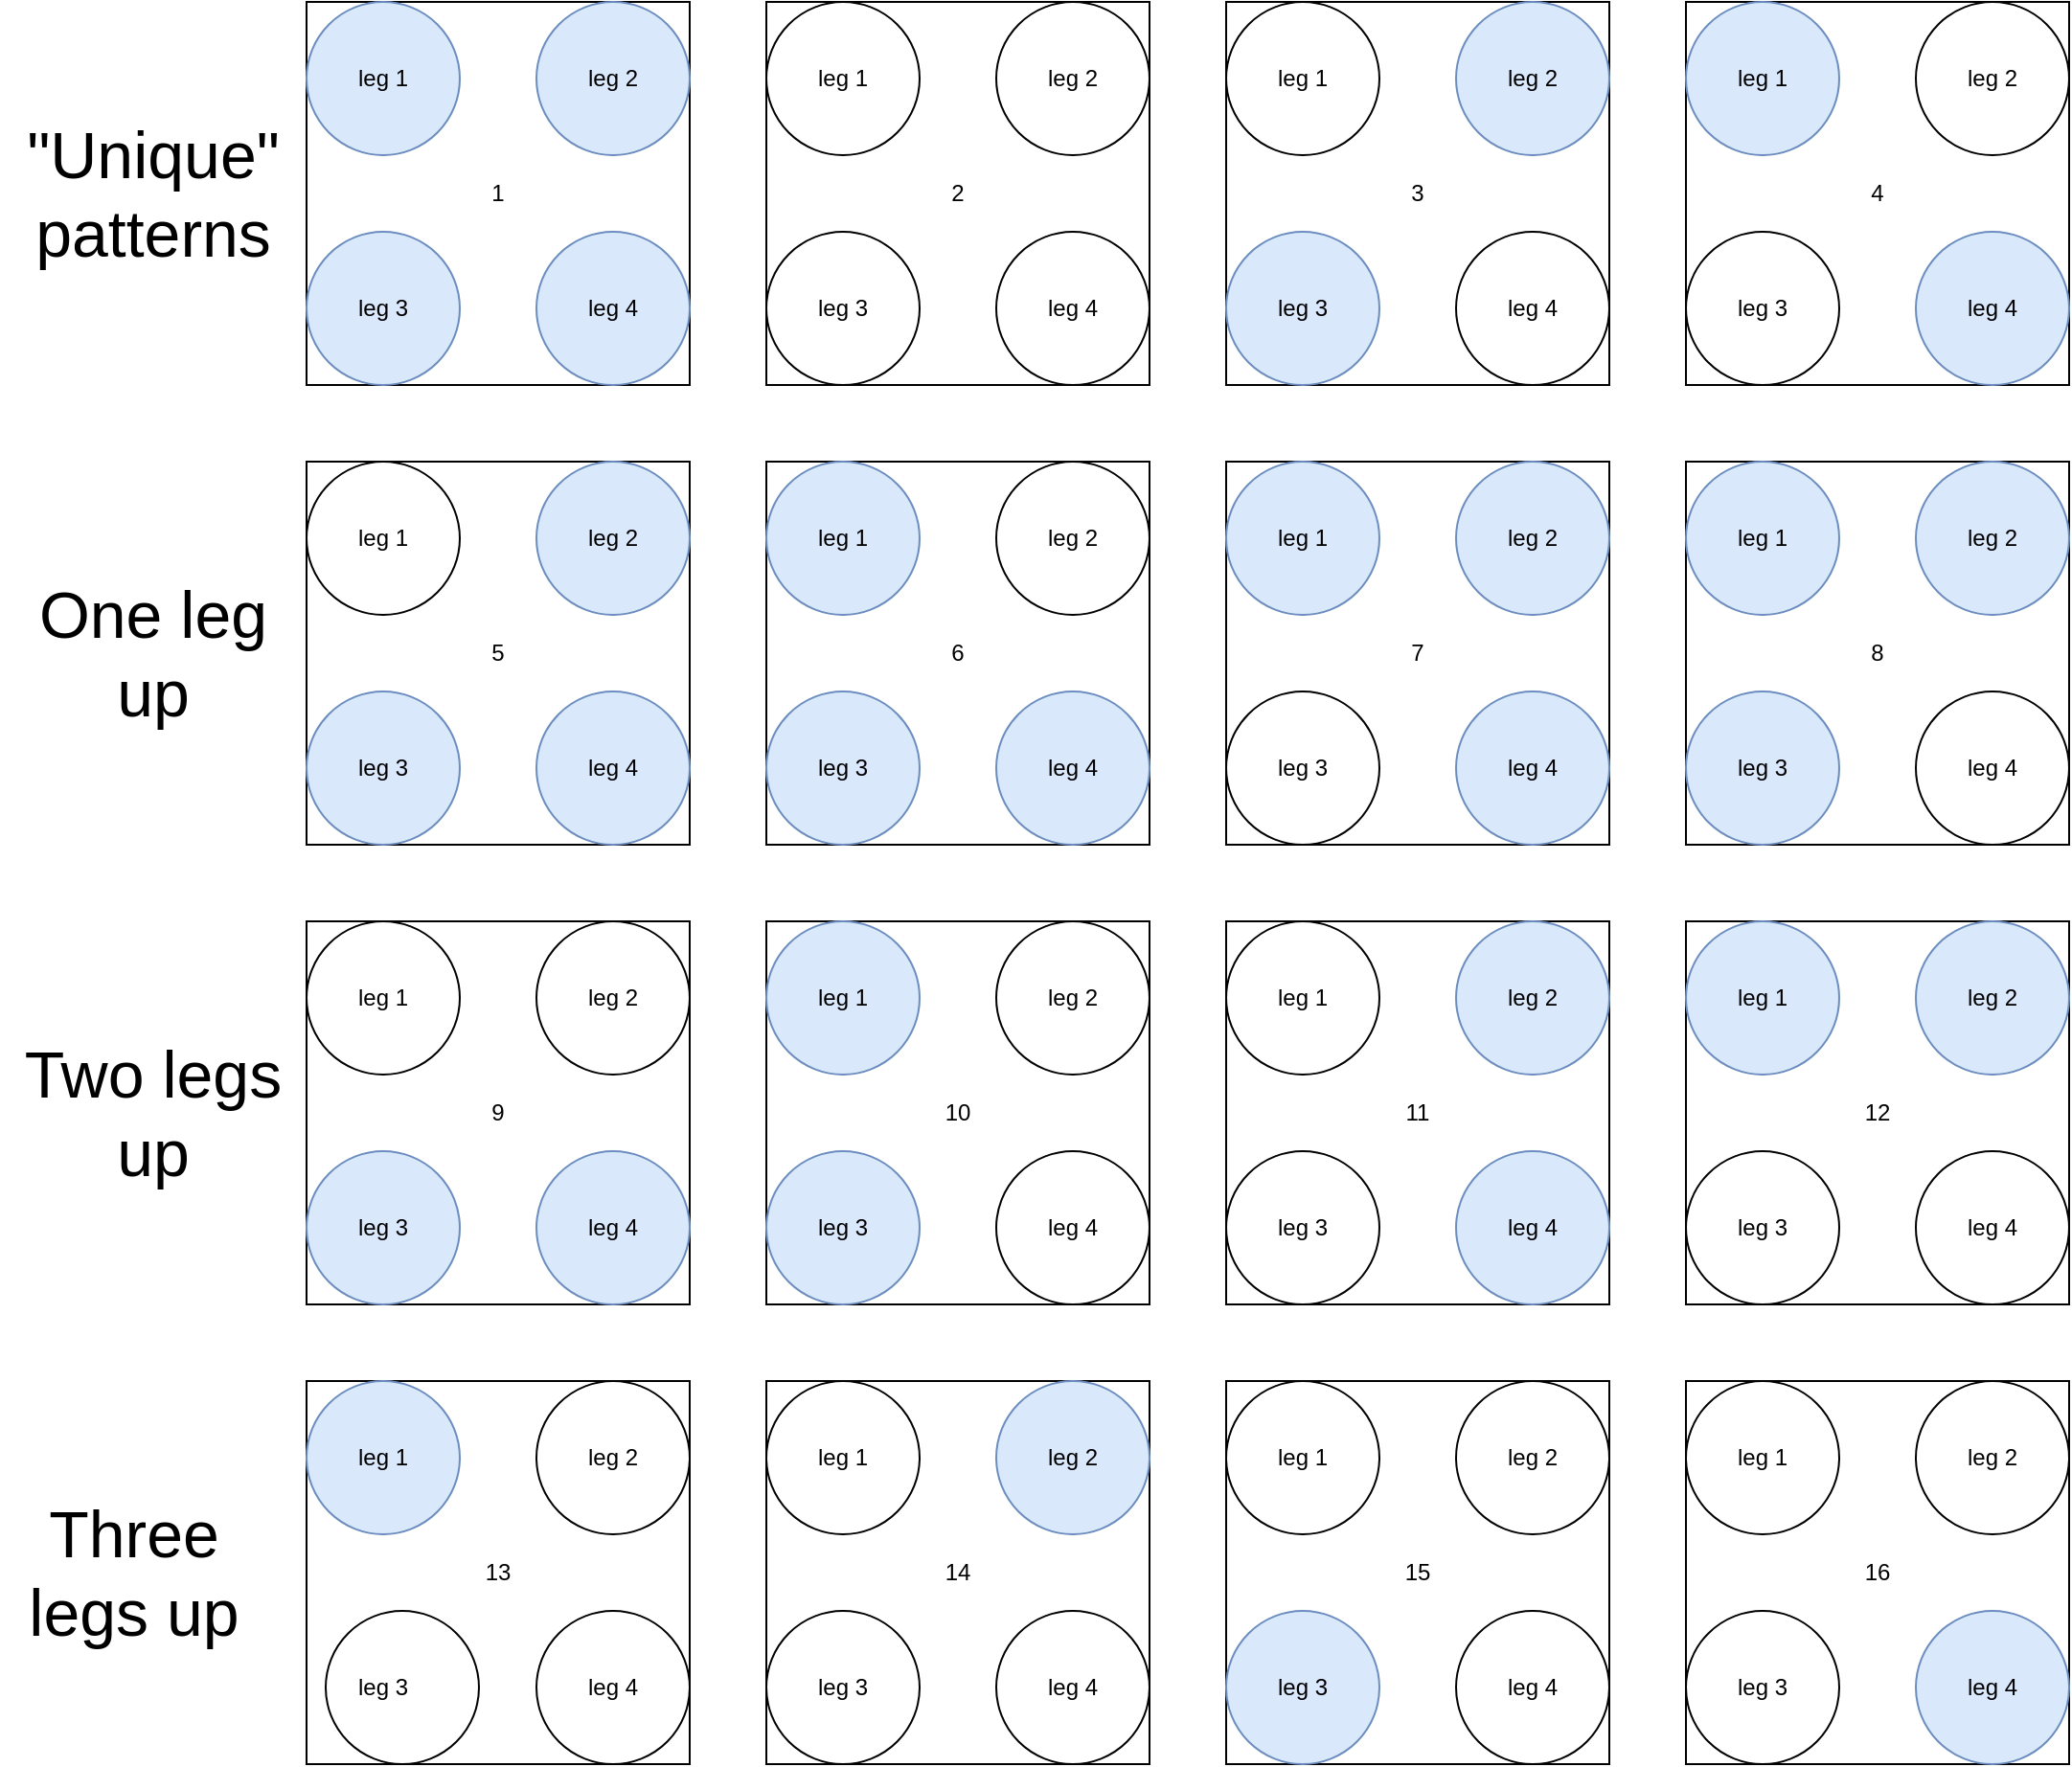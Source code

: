 <mxfile version="14.5.4" type="device" pages="2"><diagram id="dZQpYpb-m10hs4ZyPz06" name="Page-1"><mxGraphModel dx="1438" dy="1401" grid="1" gridSize="10" guides="1" tooltips="1" connect="1" arrows="1" fold="1" page="1" pageScale="1" pageWidth="850" pageHeight="1100" math="0" shadow="0"><root><mxCell id="0"/><mxCell id="1" parent="0"/><mxCell id="FsHnk24Y8Ki13yghueCw-6" value="" style="whiteSpace=wrap;html=1;aspect=fixed;" vertex="1" parent="1"><mxGeometry x="240" y="40" width="200" height="200" as="geometry"/></mxCell><mxCell id="FsHnk24Y8Ki13yghueCw-1" value="" style="ellipse;whiteSpace=wrap;html=1;aspect=fixed;fillColor=#dae8fc;strokeColor=#6c8ebf;" vertex="1" parent="1"><mxGeometry x="240" y="40" width="80" height="80" as="geometry"/></mxCell><mxCell id="FsHnk24Y8Ki13yghueCw-2" value="" style="ellipse;whiteSpace=wrap;html=1;aspect=fixed;fillColor=#dae8fc;strokeColor=#6c8ebf;" vertex="1" parent="1"><mxGeometry x="360" y="40" width="80" height="80" as="geometry"/></mxCell><mxCell id="FsHnk24Y8Ki13yghueCw-3" value="" style="ellipse;whiteSpace=wrap;html=1;aspect=fixed;fillColor=#dae8fc;strokeColor=#6c8ebf;" vertex="1" parent="1"><mxGeometry x="240" y="160" width="80" height="80" as="geometry"/></mxCell><mxCell id="FsHnk24Y8Ki13yghueCw-4" value="" style="ellipse;whiteSpace=wrap;html=1;aspect=fixed;fillColor=#dae8fc;strokeColor=#6c8ebf;" vertex="1" parent="1"><mxGeometry x="360" y="160" width="80" height="80" as="geometry"/></mxCell><mxCell id="FsHnk24Y8Ki13yghueCw-5" value="1" style="text;html=1;strokeColor=none;fillColor=none;align=center;verticalAlign=middle;whiteSpace=wrap;rounded=0;" vertex="1" parent="1"><mxGeometry x="320" y="130" width="40" height="20" as="geometry"/></mxCell><mxCell id="FsHnk24Y8Ki13yghueCw-7" value="" style="whiteSpace=wrap;html=1;aspect=fixed;" vertex="1" parent="1"><mxGeometry x="480" y="40" width="200" height="200" as="geometry"/></mxCell><mxCell id="FsHnk24Y8Ki13yghueCw-8" value="" style="ellipse;whiteSpace=wrap;html=1;aspect=fixed;" vertex="1" parent="1"><mxGeometry x="480" y="40" width="80" height="80" as="geometry"/></mxCell><mxCell id="FsHnk24Y8Ki13yghueCw-9" value="" style="ellipse;whiteSpace=wrap;html=1;aspect=fixed;" vertex="1" parent="1"><mxGeometry x="600" y="40" width="80" height="80" as="geometry"/></mxCell><mxCell id="FsHnk24Y8Ki13yghueCw-10" value="" style="ellipse;whiteSpace=wrap;html=1;aspect=fixed;" vertex="1" parent="1"><mxGeometry x="480" y="160" width="80" height="80" as="geometry"/></mxCell><mxCell id="FsHnk24Y8Ki13yghueCw-11" value="" style="ellipse;whiteSpace=wrap;html=1;aspect=fixed;" vertex="1" parent="1"><mxGeometry x="600" y="160" width="80" height="80" as="geometry"/></mxCell><mxCell id="FsHnk24Y8Ki13yghueCw-12" value="2" style="text;html=1;strokeColor=none;fillColor=none;align=center;verticalAlign=middle;whiteSpace=wrap;rounded=0;" vertex="1" parent="1"><mxGeometry x="560" y="130" width="40" height="20" as="geometry"/></mxCell><mxCell id="FsHnk24Y8Ki13yghueCw-13" value="" style="whiteSpace=wrap;html=1;aspect=fixed;" vertex="1" parent="1"><mxGeometry x="720" y="40" width="200" height="200" as="geometry"/></mxCell><mxCell id="FsHnk24Y8Ki13yghueCw-14" value="" style="ellipse;whiteSpace=wrap;html=1;aspect=fixed;" vertex="1" parent="1"><mxGeometry x="720" y="40" width="80" height="80" as="geometry"/></mxCell><mxCell id="FsHnk24Y8Ki13yghueCw-15" value="" style="ellipse;whiteSpace=wrap;html=1;aspect=fixed;fillColor=#dae8fc;strokeColor=#6c8ebf;" vertex="1" parent="1"><mxGeometry x="840" y="40" width="80" height="80" as="geometry"/></mxCell><mxCell id="FsHnk24Y8Ki13yghueCw-16" value="" style="ellipse;whiteSpace=wrap;html=1;aspect=fixed;fillColor=#dae8fc;strokeColor=#6c8ebf;" vertex="1" parent="1"><mxGeometry x="720" y="160" width="80" height="80" as="geometry"/></mxCell><mxCell id="FsHnk24Y8Ki13yghueCw-17" value="" style="ellipse;whiteSpace=wrap;html=1;aspect=fixed;" vertex="1" parent="1"><mxGeometry x="840" y="160" width="80" height="80" as="geometry"/></mxCell><mxCell id="FsHnk24Y8Ki13yghueCw-18" value="3" style="text;html=1;strokeColor=none;fillColor=none;align=center;verticalAlign=middle;whiteSpace=wrap;rounded=0;" vertex="1" parent="1"><mxGeometry x="800" y="130" width="40" height="20" as="geometry"/></mxCell><mxCell id="FsHnk24Y8Ki13yghueCw-19" value="" style="whiteSpace=wrap;html=1;aspect=fixed;" vertex="1" parent="1"><mxGeometry x="960" y="40" width="200" height="200" as="geometry"/></mxCell><mxCell id="FsHnk24Y8Ki13yghueCw-20" value="" style="ellipse;whiteSpace=wrap;html=1;aspect=fixed;fillColor=#dae8fc;strokeColor=#6c8ebf;" vertex="1" parent="1"><mxGeometry x="960" y="40" width="80" height="80" as="geometry"/></mxCell><mxCell id="FsHnk24Y8Ki13yghueCw-21" value="" style="ellipse;whiteSpace=wrap;html=1;aspect=fixed;" vertex="1" parent="1"><mxGeometry x="1080" y="40" width="80" height="80" as="geometry"/></mxCell><mxCell id="FsHnk24Y8Ki13yghueCw-22" value="" style="ellipse;whiteSpace=wrap;html=1;aspect=fixed;" vertex="1" parent="1"><mxGeometry x="960" y="160" width="80" height="80" as="geometry"/></mxCell><mxCell id="FsHnk24Y8Ki13yghueCw-23" value="" style="ellipse;whiteSpace=wrap;html=1;aspect=fixed;fillColor=#dae8fc;strokeColor=#6c8ebf;" vertex="1" parent="1"><mxGeometry x="1080" y="160" width="80" height="80" as="geometry"/></mxCell><mxCell id="FsHnk24Y8Ki13yghueCw-24" value="4" style="text;html=1;strokeColor=none;fillColor=none;align=center;verticalAlign=middle;whiteSpace=wrap;rounded=0;" vertex="1" parent="1"><mxGeometry x="1040" y="130" width="40" height="20" as="geometry"/></mxCell><mxCell id="FsHnk24Y8Ki13yghueCw-31" value="" style="whiteSpace=wrap;html=1;aspect=fixed;" vertex="1" parent="1"><mxGeometry x="240" y="280" width="200" height="200" as="geometry"/></mxCell><mxCell id="FsHnk24Y8Ki13yghueCw-32" value="" style="ellipse;whiteSpace=wrap;html=1;aspect=fixed;" vertex="1" parent="1"><mxGeometry x="240" y="280" width="80" height="80" as="geometry"/></mxCell><mxCell id="FsHnk24Y8Ki13yghueCw-33" value="" style="ellipse;whiteSpace=wrap;html=1;aspect=fixed;fillColor=#dae8fc;strokeColor=#6c8ebf;" vertex="1" parent="1"><mxGeometry x="360" y="280" width="80" height="80" as="geometry"/></mxCell><mxCell id="FsHnk24Y8Ki13yghueCw-34" value="" style="ellipse;whiteSpace=wrap;html=1;aspect=fixed;fillColor=#dae8fc;strokeColor=#6c8ebf;" vertex="1" parent="1"><mxGeometry x="240" y="400" width="80" height="80" as="geometry"/></mxCell><mxCell id="FsHnk24Y8Ki13yghueCw-35" value="" style="ellipse;whiteSpace=wrap;html=1;aspect=fixed;fillColor=#dae8fc;strokeColor=#6c8ebf;" vertex="1" parent="1"><mxGeometry x="360" y="400" width="80" height="80" as="geometry"/></mxCell><mxCell id="FsHnk24Y8Ki13yghueCw-36" value="5" style="text;html=1;strokeColor=none;fillColor=none;align=center;verticalAlign=middle;whiteSpace=wrap;rounded=0;" vertex="1" parent="1"><mxGeometry x="320" y="370" width="40" height="20" as="geometry"/></mxCell><mxCell id="FsHnk24Y8Ki13yghueCw-37" value="" style="whiteSpace=wrap;html=1;aspect=fixed;" vertex="1" parent="1"><mxGeometry x="480" y="280" width="200" height="200" as="geometry"/></mxCell><mxCell id="FsHnk24Y8Ki13yghueCw-38" value="" style="ellipse;whiteSpace=wrap;html=1;aspect=fixed;fillColor=#dae8fc;strokeColor=#6c8ebf;" vertex="1" parent="1"><mxGeometry x="480" y="280" width="80" height="80" as="geometry"/></mxCell><mxCell id="FsHnk24Y8Ki13yghueCw-39" value="" style="ellipse;whiteSpace=wrap;html=1;aspect=fixed;" vertex="1" parent="1"><mxGeometry x="600" y="280" width="80" height="80" as="geometry"/></mxCell><mxCell id="FsHnk24Y8Ki13yghueCw-40" value="" style="ellipse;whiteSpace=wrap;html=1;aspect=fixed;fillColor=#dae8fc;strokeColor=#6c8ebf;" vertex="1" parent="1"><mxGeometry x="480" y="400" width="80" height="80" as="geometry"/></mxCell><mxCell id="FsHnk24Y8Ki13yghueCw-41" value="" style="ellipse;whiteSpace=wrap;html=1;aspect=fixed;fillColor=#dae8fc;strokeColor=#6c8ebf;" vertex="1" parent="1"><mxGeometry x="600" y="400" width="80" height="80" as="geometry"/></mxCell><mxCell id="FsHnk24Y8Ki13yghueCw-42" value="6" style="text;html=1;strokeColor=none;fillColor=none;align=center;verticalAlign=middle;whiteSpace=wrap;rounded=0;" vertex="1" parent="1"><mxGeometry x="560" y="370" width="40" height="20" as="geometry"/></mxCell><mxCell id="FsHnk24Y8Ki13yghueCw-43" value="" style="whiteSpace=wrap;html=1;aspect=fixed;" vertex="1" parent="1"><mxGeometry x="720" y="280" width="200" height="200" as="geometry"/></mxCell><mxCell id="FsHnk24Y8Ki13yghueCw-44" value="" style="ellipse;whiteSpace=wrap;html=1;aspect=fixed;fillColor=#dae8fc;strokeColor=#6c8ebf;" vertex="1" parent="1"><mxGeometry x="720" y="280" width="80" height="80" as="geometry"/></mxCell><mxCell id="FsHnk24Y8Ki13yghueCw-45" value="" style="ellipse;whiteSpace=wrap;html=1;aspect=fixed;fillColor=#dae8fc;strokeColor=#6c8ebf;" vertex="1" parent="1"><mxGeometry x="840" y="280" width="80" height="80" as="geometry"/></mxCell><mxCell id="FsHnk24Y8Ki13yghueCw-46" value="" style="ellipse;whiteSpace=wrap;html=1;aspect=fixed;" vertex="1" parent="1"><mxGeometry x="720" y="400" width="80" height="80" as="geometry"/></mxCell><mxCell id="FsHnk24Y8Ki13yghueCw-47" value="" style="ellipse;whiteSpace=wrap;html=1;aspect=fixed;fillColor=#dae8fc;strokeColor=#6c8ebf;" vertex="1" parent="1"><mxGeometry x="840" y="400" width="80" height="80" as="geometry"/></mxCell><mxCell id="FsHnk24Y8Ki13yghueCw-48" value="7" style="text;html=1;strokeColor=none;fillColor=none;align=center;verticalAlign=middle;whiteSpace=wrap;rounded=0;" vertex="1" parent="1"><mxGeometry x="800" y="370" width="40" height="20" as="geometry"/></mxCell><mxCell id="FsHnk24Y8Ki13yghueCw-49" value="" style="whiteSpace=wrap;html=1;aspect=fixed;" vertex="1" parent="1"><mxGeometry x="960" y="280" width="200" height="200" as="geometry"/></mxCell><mxCell id="FsHnk24Y8Ki13yghueCw-50" value="" style="ellipse;whiteSpace=wrap;html=1;aspect=fixed;fillColor=#dae8fc;strokeColor=#6c8ebf;" vertex="1" parent="1"><mxGeometry x="960" y="280" width="80" height="80" as="geometry"/></mxCell><mxCell id="FsHnk24Y8Ki13yghueCw-51" value="" style="ellipse;whiteSpace=wrap;html=1;aspect=fixed;fillColor=#dae8fc;strokeColor=#6c8ebf;" vertex="1" parent="1"><mxGeometry x="1080" y="280" width="80" height="80" as="geometry"/></mxCell><mxCell id="FsHnk24Y8Ki13yghueCw-52" value="" style="ellipse;whiteSpace=wrap;html=1;aspect=fixed;fillColor=#dae8fc;strokeColor=#6c8ebf;" vertex="1" parent="1"><mxGeometry x="960" y="400" width="80" height="80" as="geometry"/></mxCell><mxCell id="FsHnk24Y8Ki13yghueCw-53" value="" style="ellipse;whiteSpace=wrap;html=1;aspect=fixed;" vertex="1" parent="1"><mxGeometry x="1080" y="400" width="80" height="80" as="geometry"/></mxCell><mxCell id="FsHnk24Y8Ki13yghueCw-54" value="8" style="text;html=1;strokeColor=none;fillColor=none;align=center;verticalAlign=middle;whiteSpace=wrap;rounded=0;" vertex="1" parent="1"><mxGeometry x="1040" y="370" width="40" height="20" as="geometry"/></mxCell><mxCell id="FsHnk24Y8Ki13yghueCw-55" value="" style="whiteSpace=wrap;html=1;aspect=fixed;" vertex="1" parent="1"><mxGeometry x="240" y="520" width="200" height="200" as="geometry"/></mxCell><mxCell id="FsHnk24Y8Ki13yghueCw-56" value="" style="ellipse;whiteSpace=wrap;html=1;aspect=fixed;" vertex="1" parent="1"><mxGeometry x="240" y="520" width="80" height="80" as="geometry"/></mxCell><mxCell id="FsHnk24Y8Ki13yghueCw-57" value="" style="ellipse;whiteSpace=wrap;html=1;aspect=fixed;" vertex="1" parent="1"><mxGeometry x="360" y="520" width="80" height="80" as="geometry"/></mxCell><mxCell id="FsHnk24Y8Ki13yghueCw-58" value="" style="ellipse;whiteSpace=wrap;html=1;aspect=fixed;fillColor=#dae8fc;strokeColor=#6c8ebf;" vertex="1" parent="1"><mxGeometry x="240" y="640" width="80" height="80" as="geometry"/></mxCell><mxCell id="FsHnk24Y8Ki13yghueCw-59" value="" style="ellipse;whiteSpace=wrap;html=1;aspect=fixed;fillColor=#dae8fc;strokeColor=#6c8ebf;" vertex="1" parent="1"><mxGeometry x="360" y="640" width="80" height="80" as="geometry"/></mxCell><mxCell id="FsHnk24Y8Ki13yghueCw-60" value="9" style="text;html=1;strokeColor=none;fillColor=none;align=center;verticalAlign=middle;whiteSpace=wrap;rounded=0;" vertex="1" parent="1"><mxGeometry x="320" y="610" width="40" height="20" as="geometry"/></mxCell><mxCell id="FsHnk24Y8Ki13yghueCw-61" value="" style="whiteSpace=wrap;html=1;aspect=fixed;" vertex="1" parent="1"><mxGeometry x="480" y="520" width="200" height="200" as="geometry"/></mxCell><mxCell id="FsHnk24Y8Ki13yghueCw-62" value="" style="ellipse;whiteSpace=wrap;html=1;aspect=fixed;fillColor=#dae8fc;strokeColor=#6c8ebf;" vertex="1" parent="1"><mxGeometry x="480" y="520" width="80" height="80" as="geometry"/></mxCell><mxCell id="FsHnk24Y8Ki13yghueCw-63" value="" style="ellipse;whiteSpace=wrap;html=1;aspect=fixed;" vertex="1" parent="1"><mxGeometry x="600" y="520" width="80" height="80" as="geometry"/></mxCell><mxCell id="FsHnk24Y8Ki13yghueCw-64" value="" style="ellipse;whiteSpace=wrap;html=1;aspect=fixed;fillColor=#dae8fc;strokeColor=#6c8ebf;" vertex="1" parent="1"><mxGeometry x="480" y="640" width="80" height="80" as="geometry"/></mxCell><mxCell id="FsHnk24Y8Ki13yghueCw-65" value="" style="ellipse;whiteSpace=wrap;html=1;aspect=fixed;" vertex="1" parent="1"><mxGeometry x="600" y="640" width="80" height="80" as="geometry"/></mxCell><mxCell id="FsHnk24Y8Ki13yghueCw-66" value="10" style="text;html=1;strokeColor=none;fillColor=none;align=center;verticalAlign=middle;whiteSpace=wrap;rounded=0;" vertex="1" parent="1"><mxGeometry x="560" y="610" width="40" height="20" as="geometry"/></mxCell><mxCell id="FsHnk24Y8Ki13yghueCw-67" value="" style="whiteSpace=wrap;html=1;aspect=fixed;" vertex="1" parent="1"><mxGeometry x="720" y="520" width="200" height="200" as="geometry"/></mxCell><mxCell id="FsHnk24Y8Ki13yghueCw-68" value="" style="ellipse;whiteSpace=wrap;html=1;aspect=fixed;" vertex="1" parent="1"><mxGeometry x="720" y="520" width="80" height="80" as="geometry"/></mxCell><mxCell id="FsHnk24Y8Ki13yghueCw-69" value="" style="ellipse;whiteSpace=wrap;html=1;aspect=fixed;fillColor=#dae8fc;strokeColor=#6c8ebf;" vertex="1" parent="1"><mxGeometry x="840" y="520" width="80" height="80" as="geometry"/></mxCell><mxCell id="FsHnk24Y8Ki13yghueCw-70" value="" style="ellipse;whiteSpace=wrap;html=1;aspect=fixed;" vertex="1" parent="1"><mxGeometry x="720" y="640" width="80" height="80" as="geometry"/></mxCell><mxCell id="FsHnk24Y8Ki13yghueCw-71" value="" style="ellipse;whiteSpace=wrap;html=1;aspect=fixed;fillColor=#dae8fc;strokeColor=#6c8ebf;" vertex="1" parent="1"><mxGeometry x="840" y="640" width="80" height="80" as="geometry"/></mxCell><mxCell id="FsHnk24Y8Ki13yghueCw-72" value="11" style="text;html=1;strokeColor=none;fillColor=none;align=center;verticalAlign=middle;whiteSpace=wrap;rounded=0;" vertex="1" parent="1"><mxGeometry x="800" y="610" width="40" height="20" as="geometry"/></mxCell><mxCell id="FsHnk24Y8Ki13yghueCw-73" value="" style="whiteSpace=wrap;html=1;aspect=fixed;" vertex="1" parent="1"><mxGeometry x="960" y="520" width="200" height="200" as="geometry"/></mxCell><mxCell id="FsHnk24Y8Ki13yghueCw-74" value="" style="ellipse;whiteSpace=wrap;html=1;aspect=fixed;fillColor=#dae8fc;strokeColor=#6c8ebf;" vertex="1" parent="1"><mxGeometry x="960" y="520" width="80" height="80" as="geometry"/></mxCell><mxCell id="FsHnk24Y8Ki13yghueCw-75" value="" style="ellipse;whiteSpace=wrap;html=1;aspect=fixed;fillColor=#dae8fc;strokeColor=#6c8ebf;" vertex="1" parent="1"><mxGeometry x="1080" y="520" width="80" height="80" as="geometry"/></mxCell><mxCell id="FsHnk24Y8Ki13yghueCw-76" value="" style="ellipse;whiteSpace=wrap;html=1;aspect=fixed;" vertex="1" parent="1"><mxGeometry x="960" y="640" width="80" height="80" as="geometry"/></mxCell><mxCell id="FsHnk24Y8Ki13yghueCw-77" value="" style="ellipse;whiteSpace=wrap;html=1;aspect=fixed;" vertex="1" parent="1"><mxGeometry x="1080" y="640" width="80" height="80" as="geometry"/></mxCell><mxCell id="FsHnk24Y8Ki13yghueCw-78" value="12" style="text;html=1;strokeColor=none;fillColor=none;align=center;verticalAlign=middle;whiteSpace=wrap;rounded=0;" vertex="1" parent="1"><mxGeometry x="1040" y="610" width="40" height="20" as="geometry"/></mxCell><mxCell id="FsHnk24Y8Ki13yghueCw-79" value="" style="whiteSpace=wrap;html=1;aspect=fixed;" vertex="1" parent="1"><mxGeometry x="240" y="760" width="200" height="200" as="geometry"/></mxCell><mxCell id="FsHnk24Y8Ki13yghueCw-80" value="" style="ellipse;whiteSpace=wrap;html=1;aspect=fixed;fillColor=#dae8fc;strokeColor=#6c8ebf;" vertex="1" parent="1"><mxGeometry x="240" y="760" width="80" height="80" as="geometry"/></mxCell><mxCell id="FsHnk24Y8Ki13yghueCw-81" value="" style="ellipse;whiteSpace=wrap;html=1;aspect=fixed;" vertex="1" parent="1"><mxGeometry x="360" y="760" width="80" height="80" as="geometry"/></mxCell><mxCell id="FsHnk24Y8Ki13yghueCw-82" value="" style="ellipse;whiteSpace=wrap;html=1;aspect=fixed;" vertex="1" parent="1"><mxGeometry x="250" y="880" width="80" height="80" as="geometry"/></mxCell><mxCell id="FsHnk24Y8Ki13yghueCw-83" value="" style="ellipse;whiteSpace=wrap;html=1;aspect=fixed;" vertex="1" parent="1"><mxGeometry x="360" y="880" width="80" height="80" as="geometry"/></mxCell><mxCell id="FsHnk24Y8Ki13yghueCw-84" value="13" style="text;html=1;strokeColor=none;fillColor=none;align=center;verticalAlign=middle;whiteSpace=wrap;rounded=0;" vertex="1" parent="1"><mxGeometry x="320" y="850" width="40" height="20" as="geometry"/></mxCell><mxCell id="FsHnk24Y8Ki13yghueCw-85" value="" style="whiteSpace=wrap;html=1;aspect=fixed;" vertex="1" parent="1"><mxGeometry x="480" y="760" width="200" height="200" as="geometry"/></mxCell><mxCell id="FsHnk24Y8Ki13yghueCw-86" value="" style="ellipse;whiteSpace=wrap;html=1;aspect=fixed;" vertex="1" parent="1"><mxGeometry x="480" y="760" width="80" height="80" as="geometry"/></mxCell><mxCell id="FsHnk24Y8Ki13yghueCw-87" value="" style="ellipse;whiteSpace=wrap;html=1;aspect=fixed;fillColor=#dae8fc;strokeColor=#6c8ebf;" vertex="1" parent="1"><mxGeometry x="600" y="760" width="80" height="80" as="geometry"/></mxCell><mxCell id="FsHnk24Y8Ki13yghueCw-88" value="" style="ellipse;whiteSpace=wrap;html=1;aspect=fixed;" vertex="1" parent="1"><mxGeometry x="480" y="880" width="80" height="80" as="geometry"/></mxCell><mxCell id="FsHnk24Y8Ki13yghueCw-89" value="" style="ellipse;whiteSpace=wrap;html=1;aspect=fixed;" vertex="1" parent="1"><mxGeometry x="600" y="880" width="80" height="80" as="geometry"/></mxCell><mxCell id="FsHnk24Y8Ki13yghueCw-90" value="14" style="text;html=1;strokeColor=none;fillColor=none;align=center;verticalAlign=middle;whiteSpace=wrap;rounded=0;" vertex="1" parent="1"><mxGeometry x="560" y="850" width="40" height="20" as="geometry"/></mxCell><mxCell id="FsHnk24Y8Ki13yghueCw-91" value="" style="whiteSpace=wrap;html=1;aspect=fixed;" vertex="1" parent="1"><mxGeometry x="720" y="760" width="200" height="200" as="geometry"/></mxCell><mxCell id="FsHnk24Y8Ki13yghueCw-92" value="" style="ellipse;whiteSpace=wrap;html=1;aspect=fixed;" vertex="1" parent="1"><mxGeometry x="720" y="760" width="80" height="80" as="geometry"/></mxCell><mxCell id="FsHnk24Y8Ki13yghueCw-93" value="" style="ellipse;whiteSpace=wrap;html=1;aspect=fixed;" vertex="1" parent="1"><mxGeometry x="840" y="760" width="80" height="80" as="geometry"/></mxCell><mxCell id="FsHnk24Y8Ki13yghueCw-94" value="" style="ellipse;whiteSpace=wrap;html=1;aspect=fixed;fillColor=#dae8fc;strokeColor=#6c8ebf;" vertex="1" parent="1"><mxGeometry x="720" y="880" width="80" height="80" as="geometry"/></mxCell><mxCell id="FsHnk24Y8Ki13yghueCw-95" value="" style="ellipse;whiteSpace=wrap;html=1;aspect=fixed;" vertex="1" parent="1"><mxGeometry x="840" y="880" width="80" height="80" as="geometry"/></mxCell><mxCell id="FsHnk24Y8Ki13yghueCw-96" value="15" style="text;html=1;strokeColor=none;fillColor=none;align=center;verticalAlign=middle;whiteSpace=wrap;rounded=0;" vertex="1" parent="1"><mxGeometry x="800" y="850" width="40" height="20" as="geometry"/></mxCell><mxCell id="FsHnk24Y8Ki13yghueCw-97" value="" style="whiteSpace=wrap;html=1;aspect=fixed;" vertex="1" parent="1"><mxGeometry x="960" y="760" width="200" height="200" as="geometry"/></mxCell><mxCell id="FsHnk24Y8Ki13yghueCw-98" value="" style="ellipse;whiteSpace=wrap;html=1;aspect=fixed;" vertex="1" parent="1"><mxGeometry x="960" y="760" width="80" height="80" as="geometry"/></mxCell><mxCell id="FsHnk24Y8Ki13yghueCw-99" value="" style="ellipse;whiteSpace=wrap;html=1;aspect=fixed;" vertex="1" parent="1"><mxGeometry x="1080" y="760" width="80" height="80" as="geometry"/></mxCell><mxCell id="FsHnk24Y8Ki13yghueCw-100" value="" style="ellipse;whiteSpace=wrap;html=1;aspect=fixed;" vertex="1" parent="1"><mxGeometry x="960" y="880" width="80" height="80" as="geometry"/></mxCell><mxCell id="FsHnk24Y8Ki13yghueCw-101" value="" style="ellipse;whiteSpace=wrap;html=1;aspect=fixed;fillColor=#dae8fc;strokeColor=#6c8ebf;" vertex="1" parent="1"><mxGeometry x="1080" y="880" width="80" height="80" as="geometry"/></mxCell><mxCell id="FsHnk24Y8Ki13yghueCw-102" value="16" style="text;html=1;strokeColor=none;fillColor=none;align=center;verticalAlign=middle;whiteSpace=wrap;rounded=0;" vertex="1" parent="1"><mxGeometry x="1040" y="850" width="40" height="20" as="geometry"/></mxCell><mxCell id="FsHnk24Y8Ki13yghueCw-108" value="leg 1" style="text;html=1;strokeColor=none;fillColor=none;align=center;verticalAlign=middle;whiteSpace=wrap;rounded=0;" vertex="1" parent="1"><mxGeometry x="260" y="70" width="40" height="20" as="geometry"/></mxCell><mxCell id="FsHnk24Y8Ki13yghueCw-109" value="leg 2" style="text;html=1;strokeColor=none;fillColor=none;align=center;verticalAlign=middle;whiteSpace=wrap;rounded=0;" vertex="1" parent="1"><mxGeometry x="380" y="70" width="40" height="20" as="geometry"/></mxCell><mxCell id="FsHnk24Y8Ki13yghueCw-110" value="leg 3" style="text;html=1;strokeColor=none;fillColor=none;align=center;verticalAlign=middle;whiteSpace=wrap;rounded=0;" vertex="1" parent="1"><mxGeometry x="260" y="190" width="40" height="20" as="geometry"/></mxCell><mxCell id="FsHnk24Y8Ki13yghueCw-111" value="leg 4" style="text;html=1;strokeColor=none;fillColor=none;align=center;verticalAlign=middle;whiteSpace=wrap;rounded=0;" vertex="1" parent="1"><mxGeometry x="380" y="190" width="40" height="20" as="geometry"/></mxCell><mxCell id="FsHnk24Y8Ki13yghueCw-112" value="leg 1" style="text;html=1;strokeColor=none;fillColor=none;align=center;verticalAlign=middle;whiteSpace=wrap;rounded=0;" vertex="1" parent="1"><mxGeometry x="500" y="70" width="40" height="20" as="geometry"/></mxCell><mxCell id="FsHnk24Y8Ki13yghueCw-113" value="leg 2" style="text;html=1;strokeColor=none;fillColor=none;align=center;verticalAlign=middle;whiteSpace=wrap;rounded=0;" vertex="1" parent="1"><mxGeometry x="620" y="70" width="40" height="20" as="geometry"/></mxCell><mxCell id="FsHnk24Y8Ki13yghueCw-114" value="leg 3" style="text;html=1;strokeColor=none;fillColor=none;align=center;verticalAlign=middle;whiteSpace=wrap;rounded=0;" vertex="1" parent="1"><mxGeometry x="500" y="190" width="40" height="20" as="geometry"/></mxCell><mxCell id="FsHnk24Y8Ki13yghueCw-115" value="leg 4" style="text;html=1;strokeColor=none;fillColor=none;align=center;verticalAlign=middle;whiteSpace=wrap;rounded=0;" vertex="1" parent="1"><mxGeometry x="620" y="190" width="40" height="20" as="geometry"/></mxCell><mxCell id="FsHnk24Y8Ki13yghueCw-116" value="leg 1" style="text;html=1;strokeColor=none;fillColor=none;align=center;verticalAlign=middle;whiteSpace=wrap;rounded=0;" vertex="1" parent="1"><mxGeometry x="740" y="70" width="40" height="20" as="geometry"/></mxCell><mxCell id="FsHnk24Y8Ki13yghueCw-117" value="leg 2" style="text;html=1;strokeColor=none;fillColor=none;align=center;verticalAlign=middle;whiteSpace=wrap;rounded=0;" vertex="1" parent="1"><mxGeometry x="860" y="70" width="40" height="20" as="geometry"/></mxCell><mxCell id="FsHnk24Y8Ki13yghueCw-118" value="leg 3" style="text;html=1;strokeColor=none;fillColor=none;align=center;verticalAlign=middle;whiteSpace=wrap;rounded=0;" vertex="1" parent="1"><mxGeometry x="740" y="190" width="40" height="20" as="geometry"/></mxCell><mxCell id="FsHnk24Y8Ki13yghueCw-119" value="leg 4" style="text;html=1;strokeColor=none;fillColor=none;align=center;verticalAlign=middle;whiteSpace=wrap;rounded=0;" vertex="1" parent="1"><mxGeometry x="860" y="190" width="40" height="20" as="geometry"/></mxCell><mxCell id="FsHnk24Y8Ki13yghueCw-120" value="leg 1" style="text;html=1;strokeColor=none;fillColor=none;align=center;verticalAlign=middle;whiteSpace=wrap;rounded=0;" vertex="1" parent="1"><mxGeometry x="980" y="70" width="40" height="20" as="geometry"/></mxCell><mxCell id="FsHnk24Y8Ki13yghueCw-121" value="leg 2" style="text;html=1;strokeColor=none;fillColor=none;align=center;verticalAlign=middle;whiteSpace=wrap;rounded=0;" vertex="1" parent="1"><mxGeometry x="1100" y="70" width="40" height="20" as="geometry"/></mxCell><mxCell id="FsHnk24Y8Ki13yghueCw-122" value="leg 3" style="text;html=1;strokeColor=none;fillColor=none;align=center;verticalAlign=middle;whiteSpace=wrap;rounded=0;" vertex="1" parent="1"><mxGeometry x="980" y="190" width="40" height="20" as="geometry"/></mxCell><mxCell id="FsHnk24Y8Ki13yghueCw-123" value="leg 4" style="text;html=1;strokeColor=none;fillColor=none;align=center;verticalAlign=middle;whiteSpace=wrap;rounded=0;" vertex="1" parent="1"><mxGeometry x="1100" y="190" width="40" height="20" as="geometry"/></mxCell><mxCell id="FsHnk24Y8Ki13yghueCw-124" value="leg 1" style="text;html=1;strokeColor=none;fillColor=none;align=center;verticalAlign=middle;whiteSpace=wrap;rounded=0;" vertex="1" parent="1"><mxGeometry x="260" y="310" width="40" height="20" as="geometry"/></mxCell><mxCell id="FsHnk24Y8Ki13yghueCw-125" value="leg 2" style="text;html=1;strokeColor=none;fillColor=none;align=center;verticalAlign=middle;whiteSpace=wrap;rounded=0;" vertex="1" parent="1"><mxGeometry x="380" y="310" width="40" height="20" as="geometry"/></mxCell><mxCell id="FsHnk24Y8Ki13yghueCw-126" value="leg 3" style="text;html=1;strokeColor=none;fillColor=none;align=center;verticalAlign=middle;whiteSpace=wrap;rounded=0;" vertex="1" parent="1"><mxGeometry x="260" y="430" width="40" height="20" as="geometry"/></mxCell><mxCell id="FsHnk24Y8Ki13yghueCw-127" value="leg 4" style="text;html=1;strokeColor=none;fillColor=none;align=center;verticalAlign=middle;whiteSpace=wrap;rounded=0;" vertex="1" parent="1"><mxGeometry x="380" y="430" width="40" height="20" as="geometry"/></mxCell><mxCell id="FsHnk24Y8Ki13yghueCw-128" value="leg 1" style="text;html=1;strokeColor=none;fillColor=none;align=center;verticalAlign=middle;whiteSpace=wrap;rounded=0;" vertex="1" parent="1"><mxGeometry x="500" y="310" width="40" height="20" as="geometry"/></mxCell><mxCell id="FsHnk24Y8Ki13yghueCw-129" value="leg 2" style="text;html=1;strokeColor=none;fillColor=none;align=center;verticalAlign=middle;whiteSpace=wrap;rounded=0;" vertex="1" parent="1"><mxGeometry x="620" y="310" width="40" height="20" as="geometry"/></mxCell><mxCell id="FsHnk24Y8Ki13yghueCw-130" value="leg 3" style="text;html=1;strokeColor=none;fillColor=none;align=center;verticalAlign=middle;whiteSpace=wrap;rounded=0;" vertex="1" parent="1"><mxGeometry x="500" y="430" width="40" height="20" as="geometry"/></mxCell><mxCell id="FsHnk24Y8Ki13yghueCw-131" value="leg 4" style="text;html=1;strokeColor=none;fillColor=none;align=center;verticalAlign=middle;whiteSpace=wrap;rounded=0;" vertex="1" parent="1"><mxGeometry x="620" y="430" width="40" height="20" as="geometry"/></mxCell><mxCell id="FsHnk24Y8Ki13yghueCw-136" value="leg 1" style="text;html=1;strokeColor=none;fillColor=none;align=center;verticalAlign=middle;whiteSpace=wrap;rounded=0;" vertex="1" parent="1"><mxGeometry x="740" y="310" width="40" height="20" as="geometry"/></mxCell><mxCell id="FsHnk24Y8Ki13yghueCw-137" value="leg 2" style="text;html=1;strokeColor=none;fillColor=none;align=center;verticalAlign=middle;whiteSpace=wrap;rounded=0;" vertex="1" parent="1"><mxGeometry x="860" y="310" width="40" height="20" as="geometry"/></mxCell><mxCell id="FsHnk24Y8Ki13yghueCw-138" value="leg 3" style="text;html=1;strokeColor=none;fillColor=none;align=center;verticalAlign=middle;whiteSpace=wrap;rounded=0;" vertex="1" parent="1"><mxGeometry x="740" y="430" width="40" height="20" as="geometry"/></mxCell><mxCell id="FsHnk24Y8Ki13yghueCw-139" value="leg 4" style="text;html=1;strokeColor=none;fillColor=none;align=center;verticalAlign=middle;whiteSpace=wrap;rounded=0;" vertex="1" parent="1"><mxGeometry x="860" y="430" width="40" height="20" as="geometry"/></mxCell><mxCell id="FsHnk24Y8Ki13yghueCw-140" value="leg 1" style="text;html=1;strokeColor=none;fillColor=none;align=center;verticalAlign=middle;whiteSpace=wrap;rounded=0;" vertex="1" parent="1"><mxGeometry x="980" y="310" width="40" height="20" as="geometry"/></mxCell><mxCell id="FsHnk24Y8Ki13yghueCw-141" value="leg 2" style="text;html=1;strokeColor=none;fillColor=none;align=center;verticalAlign=middle;whiteSpace=wrap;rounded=0;" vertex="1" parent="1"><mxGeometry x="1100" y="310" width="40" height="20" as="geometry"/></mxCell><mxCell id="FsHnk24Y8Ki13yghueCw-142" value="leg 3" style="text;html=1;strokeColor=none;fillColor=none;align=center;verticalAlign=middle;whiteSpace=wrap;rounded=0;" vertex="1" parent="1"><mxGeometry x="980" y="430" width="40" height="20" as="geometry"/></mxCell><mxCell id="FsHnk24Y8Ki13yghueCw-143" value="leg 4" style="text;html=1;strokeColor=none;fillColor=none;align=center;verticalAlign=middle;whiteSpace=wrap;rounded=0;" vertex="1" parent="1"><mxGeometry x="1100" y="430" width="40" height="20" as="geometry"/></mxCell><mxCell id="FsHnk24Y8Ki13yghueCw-144" value="leg 1" style="text;html=1;strokeColor=none;fillColor=none;align=center;verticalAlign=middle;whiteSpace=wrap;rounded=0;" vertex="1" parent="1"><mxGeometry x="260" y="550" width="40" height="20" as="geometry"/></mxCell><mxCell id="FsHnk24Y8Ki13yghueCw-145" value="leg 2" style="text;html=1;strokeColor=none;fillColor=none;align=center;verticalAlign=middle;whiteSpace=wrap;rounded=0;" vertex="1" parent="1"><mxGeometry x="380" y="550" width="40" height="20" as="geometry"/></mxCell><mxCell id="FsHnk24Y8Ki13yghueCw-146" value="leg 3" style="text;html=1;strokeColor=none;fillColor=none;align=center;verticalAlign=middle;whiteSpace=wrap;rounded=0;" vertex="1" parent="1"><mxGeometry x="260" y="670" width="40" height="20" as="geometry"/></mxCell><mxCell id="FsHnk24Y8Ki13yghueCw-147" value="leg 4" style="text;html=1;strokeColor=none;fillColor=none;align=center;verticalAlign=middle;whiteSpace=wrap;rounded=0;" vertex="1" parent="1"><mxGeometry x="380" y="670" width="40" height="20" as="geometry"/></mxCell><mxCell id="FsHnk24Y8Ki13yghueCw-148" value="leg 1" style="text;html=1;strokeColor=none;fillColor=none;align=center;verticalAlign=middle;whiteSpace=wrap;rounded=0;" vertex="1" parent="1"><mxGeometry x="500" y="550" width="40" height="20" as="geometry"/></mxCell><mxCell id="FsHnk24Y8Ki13yghueCw-149" value="leg 2" style="text;html=1;strokeColor=none;fillColor=none;align=center;verticalAlign=middle;whiteSpace=wrap;rounded=0;" vertex="1" parent="1"><mxGeometry x="620" y="550" width="40" height="20" as="geometry"/></mxCell><mxCell id="FsHnk24Y8Ki13yghueCw-150" value="leg 3" style="text;html=1;strokeColor=none;fillColor=none;align=center;verticalAlign=middle;whiteSpace=wrap;rounded=0;" vertex="1" parent="1"><mxGeometry x="500" y="670" width="40" height="20" as="geometry"/></mxCell><mxCell id="FsHnk24Y8Ki13yghueCw-151" value="leg 4" style="text;html=1;strokeColor=none;fillColor=none;align=center;verticalAlign=middle;whiteSpace=wrap;rounded=0;" vertex="1" parent="1"><mxGeometry x="620" y="670" width="40" height="20" as="geometry"/></mxCell><mxCell id="FsHnk24Y8Ki13yghueCw-152" value="leg 1" style="text;html=1;strokeColor=none;fillColor=none;align=center;verticalAlign=middle;whiteSpace=wrap;rounded=0;" vertex="1" parent="1"><mxGeometry x="740" y="550" width="40" height="20" as="geometry"/></mxCell><mxCell id="FsHnk24Y8Ki13yghueCw-153" value="leg 2" style="text;html=1;strokeColor=none;fillColor=none;align=center;verticalAlign=middle;whiteSpace=wrap;rounded=0;" vertex="1" parent="1"><mxGeometry x="860" y="550" width="40" height="20" as="geometry"/></mxCell><mxCell id="FsHnk24Y8Ki13yghueCw-154" value="leg 3" style="text;html=1;strokeColor=none;fillColor=none;align=center;verticalAlign=middle;whiteSpace=wrap;rounded=0;" vertex="1" parent="1"><mxGeometry x="740" y="670" width="40" height="20" as="geometry"/></mxCell><mxCell id="FsHnk24Y8Ki13yghueCw-155" value="leg 4" style="text;html=1;strokeColor=none;fillColor=none;align=center;verticalAlign=middle;whiteSpace=wrap;rounded=0;" vertex="1" parent="1"><mxGeometry x="860" y="670" width="40" height="20" as="geometry"/></mxCell><mxCell id="FsHnk24Y8Ki13yghueCw-156" value="leg 1" style="text;html=1;strokeColor=none;fillColor=none;align=center;verticalAlign=middle;whiteSpace=wrap;rounded=0;" vertex="1" parent="1"><mxGeometry x="980" y="550" width="40" height="20" as="geometry"/></mxCell><mxCell id="FsHnk24Y8Ki13yghueCw-157" value="leg 2" style="text;html=1;strokeColor=none;fillColor=none;align=center;verticalAlign=middle;whiteSpace=wrap;rounded=0;" vertex="1" parent="1"><mxGeometry x="1100" y="550" width="40" height="20" as="geometry"/></mxCell><mxCell id="FsHnk24Y8Ki13yghueCw-158" value="leg 3" style="text;html=1;strokeColor=none;fillColor=none;align=center;verticalAlign=middle;whiteSpace=wrap;rounded=0;" vertex="1" parent="1"><mxGeometry x="980" y="670" width="40" height="20" as="geometry"/></mxCell><mxCell id="FsHnk24Y8Ki13yghueCw-159" value="leg 4" style="text;html=1;strokeColor=none;fillColor=none;align=center;verticalAlign=middle;whiteSpace=wrap;rounded=0;" vertex="1" parent="1"><mxGeometry x="1100" y="670" width="40" height="20" as="geometry"/></mxCell><mxCell id="FsHnk24Y8Ki13yghueCw-160" value="leg 1" style="text;html=1;strokeColor=none;fillColor=none;align=center;verticalAlign=middle;whiteSpace=wrap;rounded=0;" vertex="1" parent="1"><mxGeometry x="260" y="790" width="40" height="20" as="geometry"/></mxCell><mxCell id="FsHnk24Y8Ki13yghueCw-161" value="leg 2" style="text;html=1;strokeColor=none;fillColor=none;align=center;verticalAlign=middle;whiteSpace=wrap;rounded=0;" vertex="1" parent="1"><mxGeometry x="380" y="790" width="40" height="20" as="geometry"/></mxCell><mxCell id="FsHnk24Y8Ki13yghueCw-162" value="leg 3" style="text;html=1;strokeColor=none;fillColor=none;align=center;verticalAlign=middle;whiteSpace=wrap;rounded=0;" vertex="1" parent="1"><mxGeometry x="260" y="910" width="40" height="20" as="geometry"/></mxCell><mxCell id="FsHnk24Y8Ki13yghueCw-163" value="leg 4" style="text;html=1;strokeColor=none;fillColor=none;align=center;verticalAlign=middle;whiteSpace=wrap;rounded=0;" vertex="1" parent="1"><mxGeometry x="380" y="910" width="40" height="20" as="geometry"/></mxCell><mxCell id="FsHnk24Y8Ki13yghueCw-164" value="leg 1" style="text;html=1;strokeColor=none;fillColor=none;align=center;verticalAlign=middle;whiteSpace=wrap;rounded=0;" vertex="1" parent="1"><mxGeometry x="500" y="790" width="40" height="20" as="geometry"/></mxCell><mxCell id="FsHnk24Y8Ki13yghueCw-165" value="leg 2" style="text;html=1;strokeColor=none;fillColor=none;align=center;verticalAlign=middle;whiteSpace=wrap;rounded=0;" vertex="1" parent="1"><mxGeometry x="620" y="790" width="40" height="20" as="geometry"/></mxCell><mxCell id="FsHnk24Y8Ki13yghueCw-166" value="leg 3" style="text;html=1;strokeColor=none;fillColor=none;align=center;verticalAlign=middle;whiteSpace=wrap;rounded=0;" vertex="1" parent="1"><mxGeometry x="500" y="910" width="40" height="20" as="geometry"/></mxCell><mxCell id="FsHnk24Y8Ki13yghueCw-167" value="leg 4" style="text;html=1;strokeColor=none;fillColor=none;align=center;verticalAlign=middle;whiteSpace=wrap;rounded=0;" vertex="1" parent="1"><mxGeometry x="620" y="910" width="40" height="20" as="geometry"/></mxCell><mxCell id="FsHnk24Y8Ki13yghueCw-168" value="leg 1" style="text;html=1;strokeColor=none;fillColor=none;align=center;verticalAlign=middle;whiteSpace=wrap;rounded=0;" vertex="1" parent="1"><mxGeometry x="740" y="790" width="40" height="20" as="geometry"/></mxCell><mxCell id="FsHnk24Y8Ki13yghueCw-169" value="leg 2" style="text;html=1;strokeColor=none;fillColor=none;align=center;verticalAlign=middle;whiteSpace=wrap;rounded=0;" vertex="1" parent="1"><mxGeometry x="860" y="790" width="40" height="20" as="geometry"/></mxCell><mxCell id="FsHnk24Y8Ki13yghueCw-170" value="leg 3" style="text;html=1;strokeColor=none;fillColor=none;align=center;verticalAlign=middle;whiteSpace=wrap;rounded=0;" vertex="1" parent="1"><mxGeometry x="740" y="910" width="40" height="20" as="geometry"/></mxCell><mxCell id="FsHnk24Y8Ki13yghueCw-171" value="leg 4" style="text;html=1;strokeColor=none;fillColor=none;align=center;verticalAlign=middle;whiteSpace=wrap;rounded=0;" vertex="1" parent="1"><mxGeometry x="860" y="910" width="40" height="20" as="geometry"/></mxCell><mxCell id="FsHnk24Y8Ki13yghueCw-172" value="leg 1" style="text;html=1;strokeColor=none;fillColor=none;align=center;verticalAlign=middle;whiteSpace=wrap;rounded=0;" vertex="1" parent="1"><mxGeometry x="980" y="790" width="40" height="20" as="geometry"/></mxCell><mxCell id="FsHnk24Y8Ki13yghueCw-173" value="leg 2" style="text;html=1;strokeColor=none;fillColor=none;align=center;verticalAlign=middle;whiteSpace=wrap;rounded=0;" vertex="1" parent="1"><mxGeometry x="1100" y="790" width="40" height="20" as="geometry"/></mxCell><mxCell id="FsHnk24Y8Ki13yghueCw-174" value="leg 3" style="text;html=1;strokeColor=none;fillColor=none;align=center;verticalAlign=middle;whiteSpace=wrap;rounded=0;" vertex="1" parent="1"><mxGeometry x="980" y="910" width="40" height="20" as="geometry"/></mxCell><mxCell id="FsHnk24Y8Ki13yghueCw-175" value="leg 4" style="text;html=1;strokeColor=none;fillColor=none;align=center;verticalAlign=middle;whiteSpace=wrap;rounded=0;" vertex="1" parent="1"><mxGeometry x="1100" y="910" width="40" height="20" as="geometry"/></mxCell><mxCell id="FsHnk24Y8Ki13yghueCw-176" value="&lt;div style=&quot;font-size: 34px;&quot;&gt;&quot;Unique&quot; patterns&lt;/div&gt;" style="text;html=1;strokeColor=none;fillColor=none;align=center;verticalAlign=middle;whiteSpace=wrap;rounded=0;fontSize=34;" vertex="1" parent="1"><mxGeometry x="140" y="130" width="40" height="20" as="geometry"/></mxCell><mxCell id="FsHnk24Y8Ki13yghueCw-177" value="&lt;div&gt;One leg up&lt;/div&gt;" style="text;html=1;strokeColor=none;fillColor=none;align=center;verticalAlign=middle;whiteSpace=wrap;rounded=0;fontSize=34;" vertex="1" parent="1"><mxGeometry x="90" y="370" width="140" height="20" as="geometry"/></mxCell><mxCell id="FsHnk24Y8Ki13yghueCw-178" value="&lt;div&gt;Two legs up&lt;/div&gt;" style="text;html=1;strokeColor=none;fillColor=none;align=center;verticalAlign=middle;whiteSpace=wrap;rounded=0;fontSize=34;" vertex="1" parent="1"><mxGeometry x="90" y="610" width="140" height="20" as="geometry"/></mxCell><mxCell id="FsHnk24Y8Ki13yghueCw-179" value="Three legs up" style="text;html=1;strokeColor=none;fillColor=none;align=center;verticalAlign=middle;whiteSpace=wrap;rounded=0;fontSize=34;" vertex="1" parent="1"><mxGeometry x="80" y="850" width="140" height="20" as="geometry"/></mxCell></root></mxGraphModel></diagram><diagram id="_2D3dA0sZm4JWlL5JZgu" name="Walk"><mxGraphModel dx="3461" dy="2501" grid="1" gridSize="10" guides="1" tooltips="1" connect="1" arrows="0" fold="1" page="1" pageScale="1" pageWidth="850" pageHeight="1100" math="0" shadow="0"><root><mxCell id="--lrnYa7q-y-oUeh-bAH-0"/><mxCell id="--lrnYa7q-y-oUeh-bAH-1" parent="--lrnYa7q-y-oUeh-bAH-0"/><mxCell id="bkK31xGEIRxull0dx98i-0" value="" style="whiteSpace=wrap;html=1;aspect=fixed;" vertex="1" parent="--lrnYa7q-y-oUeh-bAH-1"><mxGeometry x="40" y="40" width="200" height="200" as="geometry"/></mxCell><mxCell id="bkK31xGEIRxull0dx98i-1" value="" style="ellipse;whiteSpace=wrap;html=1;aspect=fixed;" vertex="1" parent="--lrnYa7q-y-oUeh-bAH-1"><mxGeometry x="40" y="40" width="80" height="80" as="geometry"/></mxCell><mxCell id="bkK31xGEIRxull0dx98i-2" value="" style="ellipse;whiteSpace=wrap;html=1;aspect=fixed;fillColor=#dae8fc;strokeColor=#6c8ebf;" vertex="1" parent="--lrnYa7q-y-oUeh-bAH-1"><mxGeometry x="160" y="40" width="80" height="80" as="geometry"/></mxCell><mxCell id="bkK31xGEIRxull0dx98i-3" value="" style="ellipse;whiteSpace=wrap;html=1;aspect=fixed;" vertex="1" parent="--lrnYa7q-y-oUeh-bAH-1"><mxGeometry x="40" y="160" width="80" height="80" as="geometry"/></mxCell><mxCell id="bkK31xGEIRxull0dx98i-4" value="" style="ellipse;whiteSpace=wrap;html=1;aspect=fixed;fillColor=#dae8fc;strokeColor=#6c8ebf;" vertex="1" parent="--lrnYa7q-y-oUeh-bAH-1"><mxGeometry x="160" y="160" width="80" height="80" as="geometry"/></mxCell><mxCell id="bkK31xGEIRxull0dx98i-5" value="11" style="text;html=1;strokeColor=none;fillColor=none;align=center;verticalAlign=middle;whiteSpace=wrap;rounded=0;" vertex="1" parent="--lrnYa7q-y-oUeh-bAH-1"><mxGeometry x="120" y="130" width="40" height="20" as="geometry"/></mxCell><mxCell id="bkK31xGEIRxull0dx98i-6" value="leg 1" style="text;html=1;strokeColor=none;fillColor=none;align=center;verticalAlign=middle;whiteSpace=wrap;rounded=0;" vertex="1" parent="--lrnYa7q-y-oUeh-bAH-1"><mxGeometry x="60" y="70" width="40" height="20" as="geometry"/></mxCell><mxCell id="bkK31xGEIRxull0dx98i-7" value="leg 2" style="text;html=1;strokeColor=none;fillColor=none;align=center;verticalAlign=middle;whiteSpace=wrap;rounded=0;" vertex="1" parent="--lrnYa7q-y-oUeh-bAH-1"><mxGeometry x="180" y="70" width="40" height="20" as="geometry"/></mxCell><mxCell id="bkK31xGEIRxull0dx98i-8" value="leg 3" style="text;html=1;strokeColor=none;fillColor=none;align=center;verticalAlign=middle;whiteSpace=wrap;rounded=0;" vertex="1" parent="--lrnYa7q-y-oUeh-bAH-1"><mxGeometry x="60" y="190" width="40" height="20" as="geometry"/></mxCell><mxCell id="bkK31xGEIRxull0dx98i-9" value="leg 4" style="text;html=1;strokeColor=none;fillColor=none;align=center;verticalAlign=middle;whiteSpace=wrap;rounded=0;" vertex="1" parent="--lrnYa7q-y-oUeh-bAH-1"><mxGeometry x="180" y="190" width="40" height="20" as="geometry"/></mxCell><mxCell id="JA1vYqzHkjM17RTZ_qIC-0" value="" style="whiteSpace=wrap;html=1;aspect=fixed;" vertex="1" parent="--lrnYa7q-y-oUeh-bAH-1"><mxGeometry x="280" y="40" width="200" height="200" as="geometry"/></mxCell><mxCell id="JA1vYqzHkjM17RTZ_qIC-1" value="" style="ellipse;whiteSpace=wrap;html=1;aspect=fixed;" vertex="1" parent="--lrnYa7q-y-oUeh-bAH-1"><mxGeometry x="280" y="40" width="80" height="80" as="geometry"/></mxCell><mxCell id="JA1vYqzHkjM17RTZ_qIC-2" value="" style="ellipse;whiteSpace=wrap;html=1;aspect=fixed;fillColor=#dae8fc;strokeColor=#6c8ebf;" vertex="1" parent="--lrnYa7q-y-oUeh-bAH-1"><mxGeometry x="400" y="40" width="80" height="80" as="geometry"/></mxCell><mxCell id="JA1vYqzHkjM17RTZ_qIC-3" value="" style="ellipse;whiteSpace=wrap;html=1;aspect=fixed;fillColor=#dae8fc;strokeColor=#6c8ebf;" vertex="1" parent="--lrnYa7q-y-oUeh-bAH-1"><mxGeometry x="280" y="160" width="80" height="80" as="geometry"/></mxCell><mxCell id="JA1vYqzHkjM17RTZ_qIC-4" value="" style="ellipse;whiteSpace=wrap;html=1;aspect=fixed;fillColor=#dae8fc;strokeColor=#6c8ebf;" vertex="1" parent="--lrnYa7q-y-oUeh-bAH-1"><mxGeometry x="400" y="160" width="80" height="80" as="geometry"/></mxCell><mxCell id="JA1vYqzHkjM17RTZ_qIC-5" value="5" style="text;html=1;strokeColor=none;fillColor=none;align=center;verticalAlign=middle;whiteSpace=wrap;rounded=0;" vertex="1" parent="--lrnYa7q-y-oUeh-bAH-1"><mxGeometry x="360" y="130" width="40" height="20" as="geometry"/></mxCell><mxCell id="JA1vYqzHkjM17RTZ_qIC-6" value="leg 1" style="text;html=1;strokeColor=none;fillColor=none;align=center;verticalAlign=middle;whiteSpace=wrap;rounded=0;" vertex="1" parent="--lrnYa7q-y-oUeh-bAH-1"><mxGeometry x="300" y="70" width="40" height="20" as="geometry"/></mxCell><mxCell id="JA1vYqzHkjM17RTZ_qIC-7" value="leg 2" style="text;html=1;strokeColor=none;fillColor=none;align=center;verticalAlign=middle;whiteSpace=wrap;rounded=0;" vertex="1" parent="--lrnYa7q-y-oUeh-bAH-1"><mxGeometry x="420" y="70" width="40" height="20" as="geometry"/></mxCell><mxCell id="JA1vYqzHkjM17RTZ_qIC-8" value="leg 3" style="text;html=1;strokeColor=none;fillColor=none;align=center;verticalAlign=middle;whiteSpace=wrap;rounded=0;" vertex="1" parent="--lrnYa7q-y-oUeh-bAH-1"><mxGeometry x="300" y="190" width="40" height="20" as="geometry"/></mxCell><mxCell id="JA1vYqzHkjM17RTZ_qIC-9" value="leg 4" style="text;html=1;strokeColor=none;fillColor=none;align=center;verticalAlign=middle;whiteSpace=wrap;rounded=0;" vertex="1" parent="--lrnYa7q-y-oUeh-bAH-1"><mxGeometry x="420" y="190" width="40" height="20" as="geometry"/></mxCell><mxCell id="txz3qEkvB_sac-IlHcMI-0" value="" style="whiteSpace=wrap;html=1;aspect=fixed;" vertex="1" parent="--lrnYa7q-y-oUeh-bAH-1"><mxGeometry x="520" y="40" width="200" height="200" as="geometry"/></mxCell><mxCell id="txz3qEkvB_sac-IlHcMI-1" value="" style="ellipse;whiteSpace=wrap;html=1;aspect=fixed;" vertex="1" parent="--lrnYa7q-y-oUeh-bAH-1"><mxGeometry x="520" y="40" width="80" height="80" as="geometry"/></mxCell><mxCell id="txz3qEkvB_sac-IlHcMI-2" value="" style="ellipse;whiteSpace=wrap;html=1;aspect=fixed;fillColor=#dae8fc;strokeColor=#6c8ebf;" vertex="1" parent="--lrnYa7q-y-oUeh-bAH-1"><mxGeometry x="640" y="40" width="80" height="80" as="geometry"/></mxCell><mxCell id="txz3qEkvB_sac-IlHcMI-3" value="" style="ellipse;whiteSpace=wrap;html=1;aspect=fixed;fillColor=#dae8fc;strokeColor=#6c8ebf;" vertex="1" parent="--lrnYa7q-y-oUeh-bAH-1"><mxGeometry x="520" y="160" width="80" height="80" as="geometry"/></mxCell><mxCell id="txz3qEkvB_sac-IlHcMI-4" value="" style="ellipse;whiteSpace=wrap;html=1;aspect=fixed;" vertex="1" parent="--lrnYa7q-y-oUeh-bAH-1"><mxGeometry x="640" y="160" width="80" height="80" as="geometry"/></mxCell><mxCell id="txz3qEkvB_sac-IlHcMI-5" value="3" style="text;html=1;strokeColor=none;fillColor=none;align=center;verticalAlign=middle;whiteSpace=wrap;rounded=0;" vertex="1" parent="--lrnYa7q-y-oUeh-bAH-1"><mxGeometry x="600" y="130" width="40" height="20" as="geometry"/></mxCell><mxCell id="txz3qEkvB_sac-IlHcMI-6" value="leg 1" style="text;html=1;strokeColor=none;fillColor=none;align=center;verticalAlign=middle;whiteSpace=wrap;rounded=0;" vertex="1" parent="--lrnYa7q-y-oUeh-bAH-1"><mxGeometry x="540" y="70" width="40" height="20" as="geometry"/></mxCell><mxCell id="txz3qEkvB_sac-IlHcMI-7" value="leg 2" style="text;html=1;strokeColor=none;fillColor=none;align=center;verticalAlign=middle;whiteSpace=wrap;rounded=0;" vertex="1" parent="--lrnYa7q-y-oUeh-bAH-1"><mxGeometry x="660" y="70" width="40" height="20" as="geometry"/></mxCell><mxCell id="txz3qEkvB_sac-IlHcMI-8" value="leg 3" style="text;html=1;strokeColor=none;fillColor=none;align=center;verticalAlign=middle;whiteSpace=wrap;rounded=0;" vertex="1" parent="--lrnYa7q-y-oUeh-bAH-1"><mxGeometry x="540" y="190" width="40" height="20" as="geometry"/></mxCell><mxCell id="txz3qEkvB_sac-IlHcMI-9" value="leg 4" style="text;html=1;strokeColor=none;fillColor=none;align=center;verticalAlign=middle;whiteSpace=wrap;rounded=0;" vertex="1" parent="--lrnYa7q-y-oUeh-bAH-1"><mxGeometry x="660" y="190" width="40" height="20" as="geometry"/></mxCell><mxCell id="GP-fByYJtlRF6wYRVk9A-0" value="" style="whiteSpace=wrap;html=1;aspect=fixed;" vertex="1" parent="--lrnYa7q-y-oUeh-bAH-1"><mxGeometry x="760" y="40" width="200" height="200" as="geometry"/></mxCell><mxCell id="GP-fByYJtlRF6wYRVk9A-1" value="" style="ellipse;whiteSpace=wrap;html=1;aspect=fixed;fillColor=#dae8fc;strokeColor=#6c8ebf;" vertex="1" parent="--lrnYa7q-y-oUeh-bAH-1"><mxGeometry x="760" y="40" width="80" height="80" as="geometry"/></mxCell><mxCell id="GP-fByYJtlRF6wYRVk9A-2" value="" style="ellipse;whiteSpace=wrap;html=1;aspect=fixed;fillColor=#dae8fc;strokeColor=#6c8ebf;" vertex="1" parent="--lrnYa7q-y-oUeh-bAH-1"><mxGeometry x="880" y="40" width="80" height="80" as="geometry"/></mxCell><mxCell id="GP-fByYJtlRF6wYRVk9A-3" value="" style="ellipse;whiteSpace=wrap;html=1;aspect=fixed;fillColor=#dae8fc;strokeColor=#6c8ebf;" vertex="1" parent="--lrnYa7q-y-oUeh-bAH-1"><mxGeometry x="760" y="160" width="80" height="80" as="geometry"/></mxCell><mxCell id="GP-fByYJtlRF6wYRVk9A-4" value="" style="ellipse;whiteSpace=wrap;html=1;aspect=fixed;" vertex="1" parent="--lrnYa7q-y-oUeh-bAH-1"><mxGeometry x="880" y="160" width="80" height="80" as="geometry"/></mxCell><mxCell id="GP-fByYJtlRF6wYRVk9A-5" value="8" style="text;html=1;strokeColor=none;fillColor=none;align=center;verticalAlign=middle;whiteSpace=wrap;rounded=0;" vertex="1" parent="--lrnYa7q-y-oUeh-bAH-1"><mxGeometry x="840" y="130" width="40" height="20" as="geometry"/></mxCell><mxCell id="GP-fByYJtlRF6wYRVk9A-6" value="leg 1" style="text;html=1;strokeColor=none;fillColor=none;align=center;verticalAlign=middle;whiteSpace=wrap;rounded=0;" vertex="1" parent="--lrnYa7q-y-oUeh-bAH-1"><mxGeometry x="780" y="70" width="40" height="20" as="geometry"/></mxCell><mxCell id="GP-fByYJtlRF6wYRVk9A-7" value="leg 2" style="text;html=1;strokeColor=none;fillColor=none;align=center;verticalAlign=middle;whiteSpace=wrap;rounded=0;" vertex="1" parent="--lrnYa7q-y-oUeh-bAH-1"><mxGeometry x="900" y="70" width="40" height="20" as="geometry"/></mxCell><mxCell id="GP-fByYJtlRF6wYRVk9A-8" value="leg 3" style="text;html=1;strokeColor=none;fillColor=none;align=center;verticalAlign=middle;whiteSpace=wrap;rounded=0;" vertex="1" parent="--lrnYa7q-y-oUeh-bAH-1"><mxGeometry x="780" y="190" width="40" height="20" as="geometry"/></mxCell><mxCell id="GP-fByYJtlRF6wYRVk9A-9" value="leg 4" style="text;html=1;strokeColor=none;fillColor=none;align=center;verticalAlign=middle;whiteSpace=wrap;rounded=0;" vertex="1" parent="--lrnYa7q-y-oUeh-bAH-1"><mxGeometry x="900" y="190" width="40" height="20" as="geometry"/></mxCell><mxCell id="md8qaiFxpMSqOeMWj_PL-0" value="" style="whiteSpace=wrap;html=1;aspect=fixed;" vertex="1" parent="--lrnYa7q-y-oUeh-bAH-1"><mxGeometry x="40" y="320" width="200" height="200" as="geometry"/></mxCell><mxCell id="md8qaiFxpMSqOeMWj_PL-1" value="" style="ellipse;whiteSpace=wrap;html=1;aspect=fixed;fillColor=#dae8fc;strokeColor=#6c8ebf;" vertex="1" parent="--lrnYa7q-y-oUeh-bAH-1"><mxGeometry x="40" y="320" width="80" height="80" as="geometry"/></mxCell><mxCell id="md8qaiFxpMSqOeMWj_PL-2" value="" style="ellipse;whiteSpace=wrap;html=1;aspect=fixed;" vertex="1" parent="--lrnYa7q-y-oUeh-bAH-1"><mxGeometry x="160" y="320" width="80" height="80" as="geometry"/></mxCell><mxCell id="md8qaiFxpMSqOeMWj_PL-3" value="" style="ellipse;whiteSpace=wrap;html=1;aspect=fixed;fillColor=#dae8fc;strokeColor=#6c8ebf;" vertex="1" parent="--lrnYa7q-y-oUeh-bAH-1"><mxGeometry x="40" y="440" width="80" height="80" as="geometry"/></mxCell><mxCell id="md8qaiFxpMSqOeMWj_PL-4" value="" style="ellipse;whiteSpace=wrap;html=1;aspect=fixed;" vertex="1" parent="--lrnYa7q-y-oUeh-bAH-1"><mxGeometry x="160" y="440" width="80" height="80" as="geometry"/></mxCell><mxCell id="md8qaiFxpMSqOeMWj_PL-5" value="10" style="text;html=1;strokeColor=none;fillColor=none;align=center;verticalAlign=middle;whiteSpace=wrap;rounded=0;" vertex="1" parent="--lrnYa7q-y-oUeh-bAH-1"><mxGeometry x="120" y="410" width="40" height="20" as="geometry"/></mxCell><mxCell id="md8qaiFxpMSqOeMWj_PL-6" value="leg 1" style="text;html=1;strokeColor=none;fillColor=none;align=center;verticalAlign=middle;whiteSpace=wrap;rounded=0;" vertex="1" parent="--lrnYa7q-y-oUeh-bAH-1"><mxGeometry x="60" y="350" width="40" height="20" as="geometry"/></mxCell><mxCell id="md8qaiFxpMSqOeMWj_PL-7" value="leg 2" style="text;html=1;strokeColor=none;fillColor=none;align=center;verticalAlign=middle;whiteSpace=wrap;rounded=0;" vertex="1" parent="--lrnYa7q-y-oUeh-bAH-1"><mxGeometry x="180" y="350" width="40" height="20" as="geometry"/></mxCell><mxCell id="md8qaiFxpMSqOeMWj_PL-8" value="leg 3" style="text;html=1;strokeColor=none;fillColor=none;align=center;verticalAlign=middle;whiteSpace=wrap;rounded=0;" vertex="1" parent="--lrnYa7q-y-oUeh-bAH-1"><mxGeometry x="60" y="470" width="40" height="20" as="geometry"/></mxCell><mxCell id="md8qaiFxpMSqOeMWj_PL-9" value="leg 4" style="text;html=1;strokeColor=none;fillColor=none;align=center;verticalAlign=middle;whiteSpace=wrap;rounded=0;" vertex="1" parent="--lrnYa7q-y-oUeh-bAH-1"><mxGeometry x="180" y="470" width="40" height="20" as="geometry"/></mxCell><mxCell id="_r-7xEUXF2cZ-YqxMHo1-0" value="" style="whiteSpace=wrap;html=1;aspect=fixed;" vertex="1" parent="--lrnYa7q-y-oUeh-bAH-1"><mxGeometry x="280" y="320" width="200" height="200" as="geometry"/></mxCell><mxCell id="_r-7xEUXF2cZ-YqxMHo1-1" value="" style="ellipse;whiteSpace=wrap;html=1;aspect=fixed;fillColor=#dae8fc;strokeColor=#6c8ebf;" vertex="1" parent="--lrnYa7q-y-oUeh-bAH-1"><mxGeometry x="280" y="320" width="80" height="80" as="geometry"/></mxCell><mxCell id="_r-7xEUXF2cZ-YqxMHo1-2" value="" style="ellipse;whiteSpace=wrap;html=1;aspect=fixed;" vertex="1" parent="--lrnYa7q-y-oUeh-bAH-1"><mxGeometry x="400" y="320" width="80" height="80" as="geometry"/></mxCell><mxCell id="_r-7xEUXF2cZ-YqxMHo1-3" value="" style="ellipse;whiteSpace=wrap;html=1;aspect=fixed;fillColor=#dae8fc;strokeColor=#6c8ebf;" vertex="1" parent="--lrnYa7q-y-oUeh-bAH-1"><mxGeometry x="280" y="440" width="80" height="80" as="geometry"/></mxCell><mxCell id="_r-7xEUXF2cZ-YqxMHo1-4" value="" style="ellipse;whiteSpace=wrap;html=1;aspect=fixed;fillColor=#dae8fc;strokeColor=#6c8ebf;" vertex="1" parent="--lrnYa7q-y-oUeh-bAH-1"><mxGeometry x="400" y="440" width="80" height="80" as="geometry"/></mxCell><mxCell id="_r-7xEUXF2cZ-YqxMHo1-5" value="6" style="text;html=1;strokeColor=none;fillColor=none;align=center;verticalAlign=middle;whiteSpace=wrap;rounded=0;" vertex="1" parent="--lrnYa7q-y-oUeh-bAH-1"><mxGeometry x="360" y="410" width="40" height="20" as="geometry"/></mxCell><mxCell id="_r-7xEUXF2cZ-YqxMHo1-6" value="leg 1" style="text;html=1;strokeColor=none;fillColor=none;align=center;verticalAlign=middle;whiteSpace=wrap;rounded=0;" vertex="1" parent="--lrnYa7q-y-oUeh-bAH-1"><mxGeometry x="300" y="350" width="40" height="20" as="geometry"/></mxCell><mxCell id="_r-7xEUXF2cZ-YqxMHo1-7" value="leg 2" style="text;html=1;strokeColor=none;fillColor=none;align=center;verticalAlign=middle;whiteSpace=wrap;rounded=0;" vertex="1" parent="--lrnYa7q-y-oUeh-bAH-1"><mxGeometry x="420" y="350" width="40" height="20" as="geometry"/></mxCell><mxCell id="_r-7xEUXF2cZ-YqxMHo1-8" value="leg 3" style="text;html=1;strokeColor=none;fillColor=none;align=center;verticalAlign=middle;whiteSpace=wrap;rounded=0;" vertex="1" parent="--lrnYa7q-y-oUeh-bAH-1"><mxGeometry x="300" y="470" width="40" height="20" as="geometry"/></mxCell><mxCell id="_r-7xEUXF2cZ-YqxMHo1-9" value="leg 4" style="text;html=1;strokeColor=none;fillColor=none;align=center;verticalAlign=middle;whiteSpace=wrap;rounded=0;" vertex="1" parent="--lrnYa7q-y-oUeh-bAH-1"><mxGeometry x="420" y="470" width="40" height="20" as="geometry"/></mxCell><mxCell id="L_n21KJHbs8_7IzXbW9l-0" value="" style="whiteSpace=wrap;html=1;aspect=fixed;" vertex="1" parent="--lrnYa7q-y-oUeh-bAH-1"><mxGeometry x="520" y="320" width="200" height="200" as="geometry"/></mxCell><mxCell id="L_n21KJHbs8_7IzXbW9l-1" value="" style="ellipse;whiteSpace=wrap;html=1;aspect=fixed;fillColor=#dae8fc;strokeColor=#6c8ebf;" vertex="1" parent="--lrnYa7q-y-oUeh-bAH-1"><mxGeometry x="520" y="320" width="80" height="80" as="geometry"/></mxCell><mxCell id="L_n21KJHbs8_7IzXbW9l-2" value="" style="ellipse;whiteSpace=wrap;html=1;aspect=fixed;" vertex="1" parent="--lrnYa7q-y-oUeh-bAH-1"><mxGeometry x="640" y="320" width="80" height="80" as="geometry"/></mxCell><mxCell id="L_n21KJHbs8_7IzXbW9l-3" value="" style="ellipse;whiteSpace=wrap;html=1;aspect=fixed;" vertex="1" parent="--lrnYa7q-y-oUeh-bAH-1"><mxGeometry x="520" y="440" width="80" height="80" as="geometry"/></mxCell><mxCell id="L_n21KJHbs8_7IzXbW9l-4" value="" style="ellipse;whiteSpace=wrap;html=1;aspect=fixed;fillColor=#dae8fc;strokeColor=#6c8ebf;" vertex="1" parent="--lrnYa7q-y-oUeh-bAH-1"><mxGeometry x="640" y="440" width="80" height="80" as="geometry"/></mxCell><mxCell id="L_n21KJHbs8_7IzXbW9l-5" value="4" style="text;html=1;strokeColor=none;fillColor=none;align=center;verticalAlign=middle;whiteSpace=wrap;rounded=0;" vertex="1" parent="--lrnYa7q-y-oUeh-bAH-1"><mxGeometry x="600" y="410" width="40" height="20" as="geometry"/></mxCell><mxCell id="L_n21KJHbs8_7IzXbW9l-6" value="leg 1" style="text;html=1;strokeColor=none;fillColor=none;align=center;verticalAlign=middle;whiteSpace=wrap;rounded=0;" vertex="1" parent="--lrnYa7q-y-oUeh-bAH-1"><mxGeometry x="540" y="350" width="40" height="20" as="geometry"/></mxCell><mxCell id="L_n21KJHbs8_7IzXbW9l-7" value="leg 2" style="text;html=1;strokeColor=none;fillColor=none;align=center;verticalAlign=middle;whiteSpace=wrap;rounded=0;" vertex="1" parent="--lrnYa7q-y-oUeh-bAH-1"><mxGeometry x="660" y="350" width="40" height="20" as="geometry"/></mxCell><mxCell id="L_n21KJHbs8_7IzXbW9l-8" value="leg 3" style="text;html=1;strokeColor=none;fillColor=none;align=center;verticalAlign=middle;whiteSpace=wrap;rounded=0;" vertex="1" parent="--lrnYa7q-y-oUeh-bAH-1"><mxGeometry x="540" y="470" width="40" height="20" as="geometry"/></mxCell><mxCell id="L_n21KJHbs8_7IzXbW9l-9" value="leg 4" style="text;html=1;strokeColor=none;fillColor=none;align=center;verticalAlign=middle;whiteSpace=wrap;rounded=0;" vertex="1" parent="--lrnYa7q-y-oUeh-bAH-1"><mxGeometry x="660" y="470" width="40" height="20" as="geometry"/></mxCell><mxCell id="wVGnXPBIldjRSPCglHO7-0" value="" style="whiteSpace=wrap;html=1;aspect=fixed;" vertex="1" parent="--lrnYa7q-y-oUeh-bAH-1"><mxGeometry x="760" y="320" width="200" height="200" as="geometry"/></mxCell><mxCell id="wVGnXPBIldjRSPCglHO7-1" value="" style="ellipse;whiteSpace=wrap;html=1;aspect=fixed;fillColor=#dae8fc;strokeColor=#6c8ebf;" vertex="1" parent="--lrnYa7q-y-oUeh-bAH-1"><mxGeometry x="760" y="320" width="80" height="80" as="geometry"/></mxCell><mxCell id="wVGnXPBIldjRSPCglHO7-2" value="" style="ellipse;whiteSpace=wrap;html=1;aspect=fixed;fillColor=#dae8fc;strokeColor=#6c8ebf;" vertex="1" parent="--lrnYa7q-y-oUeh-bAH-1"><mxGeometry x="880" y="320" width="80" height="80" as="geometry"/></mxCell><mxCell id="wVGnXPBIldjRSPCglHO7-3" value="" style="ellipse;whiteSpace=wrap;html=1;aspect=fixed;" vertex="1" parent="--lrnYa7q-y-oUeh-bAH-1"><mxGeometry x="760" y="440" width="80" height="80" as="geometry"/></mxCell><mxCell id="wVGnXPBIldjRSPCglHO7-4" value="" style="ellipse;whiteSpace=wrap;html=1;aspect=fixed;fillColor=#dae8fc;strokeColor=#6c8ebf;" vertex="1" parent="--lrnYa7q-y-oUeh-bAH-1"><mxGeometry x="880" y="440" width="80" height="80" as="geometry"/></mxCell><mxCell id="wVGnXPBIldjRSPCglHO7-5" value="7" style="text;html=1;strokeColor=none;fillColor=none;align=center;verticalAlign=middle;whiteSpace=wrap;rounded=0;" vertex="1" parent="--lrnYa7q-y-oUeh-bAH-1"><mxGeometry x="840" y="410" width="40" height="20" as="geometry"/></mxCell><mxCell id="wVGnXPBIldjRSPCglHO7-6" value="leg 1" style="text;html=1;strokeColor=none;fillColor=none;align=center;verticalAlign=middle;whiteSpace=wrap;rounded=0;" vertex="1" parent="--lrnYa7q-y-oUeh-bAH-1"><mxGeometry x="780" y="350" width="40" height="20" as="geometry"/></mxCell><mxCell id="wVGnXPBIldjRSPCglHO7-7" value="leg 2" style="text;html=1;strokeColor=none;fillColor=none;align=center;verticalAlign=middle;whiteSpace=wrap;rounded=0;" vertex="1" parent="--lrnYa7q-y-oUeh-bAH-1"><mxGeometry x="900" y="350" width="40" height="20" as="geometry"/></mxCell><mxCell id="wVGnXPBIldjRSPCglHO7-8" value="leg 3" style="text;html=1;strokeColor=none;fillColor=none;align=center;verticalAlign=middle;whiteSpace=wrap;rounded=0;" vertex="1" parent="--lrnYa7q-y-oUeh-bAH-1"><mxGeometry x="780" y="470" width="40" height="20" as="geometry"/></mxCell><mxCell id="wVGnXPBIldjRSPCglHO7-9" value="leg 4" style="text;html=1;strokeColor=none;fillColor=none;align=center;verticalAlign=middle;whiteSpace=wrap;rounded=0;" vertex="1" parent="--lrnYa7q-y-oUeh-bAH-1"><mxGeometry x="900" y="470" width="40" height="20" as="geometry"/></mxCell><mxCell id="wVGnXPBIldjRSPCglHO7-10" value="" style="endArrow=classic;html=1;fontSize=34;entryX=0;entryY=0.5;entryDx=0;entryDy=0;" edge="1" parent="--lrnYa7q-y-oUeh-bAH-1" target="JA1vYqzHkjM17RTZ_qIC-0"><mxGeometry width="50" height="50" relative="1" as="geometry"><mxPoint x="240" y="140" as="sourcePoint"/><mxPoint x="290" y="90" as="targetPoint"/></mxGeometry></mxCell><mxCell id="wVGnXPBIldjRSPCglHO7-11" value="" style="endArrow=classic;html=1;fontSize=34;entryX=0;entryY=0.5;entryDx=0;entryDy=0;exitX=1;exitY=0.5;exitDx=0;exitDy=0;" edge="1" parent="--lrnYa7q-y-oUeh-bAH-1" source="JA1vYqzHkjM17RTZ_qIC-0" target="txz3qEkvB_sac-IlHcMI-0"><mxGeometry width="50" height="50" relative="1" as="geometry"><mxPoint x="260" y="210" as="sourcePoint"/><mxPoint x="290" y="150" as="targetPoint"/></mxGeometry></mxCell><mxCell id="wVGnXPBIldjRSPCglHO7-12" value="" style="endArrow=classic;html=1;fontSize=34;entryX=0;entryY=0.5;entryDx=0;entryDy=0;exitX=1;exitY=0.5;exitDx=0;exitDy=0;" edge="1" parent="--lrnYa7q-y-oUeh-bAH-1" source="txz3qEkvB_sac-IlHcMI-0" target="GP-fByYJtlRF6wYRVk9A-0"><mxGeometry width="50" height="50" relative="1" as="geometry"><mxPoint x="490" y="150" as="sourcePoint"/><mxPoint x="530" y="150" as="targetPoint"/></mxGeometry></mxCell><mxCell id="wVGnXPBIldjRSPCglHO7-13" value="" style="endArrow=classic;html=1;fontSize=34;entryX=0.5;entryY=0;entryDx=0;entryDy=0;exitX=0.5;exitY=1;exitDx=0;exitDy=0;" edge="1" parent="--lrnYa7q-y-oUeh-bAH-1" source="GP-fByYJtlRF6wYRVk9A-0" target="md8qaiFxpMSqOeMWj_PL-0"><mxGeometry width="50" height="50" relative="1" as="geometry"><mxPoint x="830" y="270" as="sourcePoint"/><mxPoint x="540" y="160" as="targetPoint"/><Array as="points"><mxPoint x="860" y="280"/><mxPoint x="140" y="280"/></Array></mxGeometry></mxCell><mxCell id="wVGnXPBIldjRSPCglHO7-14" value="" style="endArrow=classic;html=1;fontSize=34;entryX=0;entryY=0.5;entryDx=0;entryDy=0;exitX=1;exitY=0.5;exitDx=0;exitDy=0;" edge="1" parent="--lrnYa7q-y-oUeh-bAH-1" source="md8qaiFxpMSqOeMWj_PL-0" target="_r-7xEUXF2cZ-YqxMHo1-0"><mxGeometry width="50" height="50" relative="1" as="geometry"><mxPoint x="250" y="150" as="sourcePoint"/><mxPoint x="290" y="150" as="targetPoint"/></mxGeometry></mxCell><mxCell id="wVGnXPBIldjRSPCglHO7-15" value="" style="endArrow=classic;html=1;fontSize=34;entryX=0;entryY=0.5;entryDx=0;entryDy=0;exitX=1;exitY=0.5;exitDx=0;exitDy=0;" edge="1" parent="--lrnYa7q-y-oUeh-bAH-1" source="_r-7xEUXF2cZ-YqxMHo1-0" target="L_n21KJHbs8_7IzXbW9l-0"><mxGeometry width="50" height="50" relative="1" as="geometry"><mxPoint x="260" y="160" as="sourcePoint"/><mxPoint x="300" y="160" as="targetPoint"/></mxGeometry></mxCell><mxCell id="wVGnXPBIldjRSPCglHO7-16" value="" style="endArrow=classic;html=1;fontSize=34;entryX=0;entryY=0.5;entryDx=0;entryDy=0;exitX=1;exitY=0.5;exitDx=0;exitDy=0;" edge="1" parent="--lrnYa7q-y-oUeh-bAH-1" source="L_n21KJHbs8_7IzXbW9l-0" target="wVGnXPBIldjRSPCglHO7-0"><mxGeometry width="50" height="50" relative="1" as="geometry"><mxPoint x="270" y="170" as="sourcePoint"/><mxPoint x="310" y="170" as="targetPoint"/></mxGeometry></mxCell><mxCell id="wVGnXPBIldjRSPCglHO7-17" value="Walking" style="text;html=1;align=center;verticalAlign=middle;resizable=0;points=[];autosize=1;fontSize=34;" vertex="1" parent="--lrnYa7q-y-oUeh-bAH-1"><mxGeometry x="430" y="-10" width="140" height="50" as="geometry"/></mxCell><mxCell id="wVGnXPBIldjRSPCglHO7-18" value="Galloping" style="text;html=1;strokeColor=none;fillColor=none;align=center;verticalAlign=middle;whiteSpace=wrap;rounded=0;fontSize=34;" vertex="1" parent="--lrnYa7q-y-oUeh-bAH-1"><mxGeometry x="480" y="560" width="40" height="20" as="geometry"/></mxCell><mxCell id="0YgSdxOV4G4wJLkFrHnP-0" value="" style="whiteSpace=wrap;html=1;aspect=fixed;" vertex="1" parent="--lrnYa7q-y-oUeh-bAH-1"><mxGeometry x="40" y="600" width="200" height="200" as="geometry"/></mxCell><mxCell id="0YgSdxOV4G4wJLkFrHnP-1" value="" style="ellipse;whiteSpace=wrap;html=1;aspect=fixed;" vertex="1" parent="--lrnYa7q-y-oUeh-bAH-1"><mxGeometry x="40" y="600" width="80" height="80" as="geometry"/></mxCell><mxCell id="0YgSdxOV4G4wJLkFrHnP-2" value="" style="ellipse;whiteSpace=wrap;html=1;aspect=fixed;" vertex="1" parent="--lrnYa7q-y-oUeh-bAH-1"><mxGeometry x="160" y="600" width="80" height="80" as="geometry"/></mxCell><mxCell id="0YgSdxOV4G4wJLkFrHnP-3" value="" style="ellipse;whiteSpace=wrap;html=1;aspect=fixed;" vertex="1" parent="--lrnYa7q-y-oUeh-bAH-1"><mxGeometry x="40" y="720" width="80" height="80" as="geometry"/></mxCell><mxCell id="0YgSdxOV4G4wJLkFrHnP-4" value="" style="ellipse;whiteSpace=wrap;html=1;aspect=fixed;" vertex="1" parent="--lrnYa7q-y-oUeh-bAH-1"><mxGeometry x="160" y="720" width="80" height="80" as="geometry"/></mxCell><mxCell id="0YgSdxOV4G4wJLkFrHnP-5" value="2" style="text;html=1;strokeColor=none;fillColor=none;align=center;verticalAlign=middle;whiteSpace=wrap;rounded=0;" vertex="1" parent="--lrnYa7q-y-oUeh-bAH-1"><mxGeometry x="120" y="690" width="40" height="20" as="geometry"/></mxCell><mxCell id="0YgSdxOV4G4wJLkFrHnP-6" value="leg 1" style="text;html=1;strokeColor=none;fillColor=none;align=center;verticalAlign=middle;whiteSpace=wrap;rounded=0;" vertex="1" parent="--lrnYa7q-y-oUeh-bAH-1"><mxGeometry x="60" y="630" width="40" height="20" as="geometry"/></mxCell><mxCell id="0YgSdxOV4G4wJLkFrHnP-7" value="leg 2" style="text;html=1;strokeColor=none;fillColor=none;align=center;verticalAlign=middle;whiteSpace=wrap;rounded=0;" vertex="1" parent="--lrnYa7q-y-oUeh-bAH-1"><mxGeometry x="180" y="630" width="40" height="20" as="geometry"/></mxCell><mxCell id="0YgSdxOV4G4wJLkFrHnP-8" value="leg 3" style="text;html=1;strokeColor=none;fillColor=none;align=center;verticalAlign=middle;whiteSpace=wrap;rounded=0;" vertex="1" parent="--lrnYa7q-y-oUeh-bAH-1"><mxGeometry x="60" y="750" width="40" height="20" as="geometry"/></mxCell><mxCell id="0YgSdxOV4G4wJLkFrHnP-9" value="leg 4" style="text;html=1;strokeColor=none;fillColor=none;align=center;verticalAlign=middle;whiteSpace=wrap;rounded=0;" vertex="1" parent="--lrnYa7q-y-oUeh-bAH-1"><mxGeometry x="180" y="750" width="40" height="20" as="geometry"/></mxCell><mxCell id="hdxBvAwcMbNrmF6rS7nG-0" value="" style="whiteSpace=wrap;html=1;aspect=fixed;" vertex="1" parent="--lrnYa7q-y-oUeh-bAH-1"><mxGeometry x="280" y="600" width="200" height="200" as="geometry"/></mxCell><mxCell id="hdxBvAwcMbNrmF6rS7nG-1" value="" style="ellipse;whiteSpace=wrap;html=1;aspect=fixed;" vertex="1" parent="--lrnYa7q-y-oUeh-bAH-1"><mxGeometry x="280" y="600" width="80" height="80" as="geometry"/></mxCell><mxCell id="hdxBvAwcMbNrmF6rS7nG-2" value="" style="ellipse;whiteSpace=wrap;html=1;aspect=fixed;" vertex="1" parent="--lrnYa7q-y-oUeh-bAH-1"><mxGeometry x="400" y="600" width="80" height="80" as="geometry"/></mxCell><mxCell id="hdxBvAwcMbNrmF6rS7nG-3" value="" style="ellipse;whiteSpace=wrap;html=1;aspect=fixed;" vertex="1" parent="--lrnYa7q-y-oUeh-bAH-1"><mxGeometry x="280" y="720" width="80" height="80" as="geometry"/></mxCell><mxCell id="hdxBvAwcMbNrmF6rS7nG-4" value="" style="ellipse;whiteSpace=wrap;html=1;aspect=fixed;fillColor=#dae8fc;strokeColor=#6c8ebf;" vertex="1" parent="--lrnYa7q-y-oUeh-bAH-1"><mxGeometry x="400" y="720" width="80" height="80" as="geometry"/></mxCell><mxCell id="hdxBvAwcMbNrmF6rS7nG-5" value="16" style="text;html=1;strokeColor=none;fillColor=none;align=center;verticalAlign=middle;whiteSpace=wrap;rounded=0;" vertex="1" parent="--lrnYa7q-y-oUeh-bAH-1"><mxGeometry x="360" y="690" width="40" height="20" as="geometry"/></mxCell><mxCell id="hdxBvAwcMbNrmF6rS7nG-6" value="leg 1" style="text;html=1;strokeColor=none;fillColor=none;align=center;verticalAlign=middle;whiteSpace=wrap;rounded=0;" vertex="1" parent="--lrnYa7q-y-oUeh-bAH-1"><mxGeometry x="300" y="630" width="40" height="20" as="geometry"/></mxCell><mxCell id="hdxBvAwcMbNrmF6rS7nG-7" value="leg 2" style="text;html=1;strokeColor=none;fillColor=none;align=center;verticalAlign=middle;whiteSpace=wrap;rounded=0;" vertex="1" parent="--lrnYa7q-y-oUeh-bAH-1"><mxGeometry x="420" y="630" width="40" height="20" as="geometry"/></mxCell><mxCell id="hdxBvAwcMbNrmF6rS7nG-8" value="leg 3" style="text;html=1;strokeColor=none;fillColor=none;align=center;verticalAlign=middle;whiteSpace=wrap;rounded=0;" vertex="1" parent="--lrnYa7q-y-oUeh-bAH-1"><mxGeometry x="300" y="750" width="40" height="20" as="geometry"/></mxCell><mxCell id="hdxBvAwcMbNrmF6rS7nG-9" value="leg 4" style="text;html=1;strokeColor=none;fillColor=none;align=center;verticalAlign=middle;whiteSpace=wrap;rounded=0;" vertex="1" parent="--lrnYa7q-y-oUeh-bAH-1"><mxGeometry x="420" y="750" width="40" height="20" as="geometry"/></mxCell><mxCell id="SdQNHR_m3DgcP_d2ywhI-0" value="" style="whiteSpace=wrap;html=1;aspect=fixed;" vertex="1" parent="--lrnYa7q-y-oUeh-bAH-1"><mxGeometry x="520" y="600" width="200" height="200" as="geometry"/></mxCell><mxCell id="SdQNHR_m3DgcP_d2ywhI-1" value="" style="ellipse;whiteSpace=wrap;html=1;aspect=fixed;" vertex="1" parent="--lrnYa7q-y-oUeh-bAH-1"><mxGeometry x="520" y="600" width="80" height="80" as="geometry"/></mxCell><mxCell id="SdQNHR_m3DgcP_d2ywhI-2" value="" style="ellipse;whiteSpace=wrap;html=1;aspect=fixed;" vertex="1" parent="--lrnYa7q-y-oUeh-bAH-1"><mxGeometry x="640" y="600" width="80" height="80" as="geometry"/></mxCell><mxCell id="SdQNHR_m3DgcP_d2ywhI-3" value="" style="ellipse;whiteSpace=wrap;html=1;aspect=fixed;fillColor=#dae8fc;strokeColor=#6c8ebf;" vertex="1" parent="--lrnYa7q-y-oUeh-bAH-1"><mxGeometry x="520" y="720" width="80" height="80" as="geometry"/></mxCell><mxCell id="SdQNHR_m3DgcP_d2ywhI-4" value="" style="ellipse;whiteSpace=wrap;html=1;aspect=fixed;fillColor=#dae8fc;strokeColor=#6c8ebf;" vertex="1" parent="--lrnYa7q-y-oUeh-bAH-1"><mxGeometry x="640" y="720" width="80" height="80" as="geometry"/></mxCell><mxCell id="SdQNHR_m3DgcP_d2ywhI-5" value="9" style="text;html=1;strokeColor=none;fillColor=none;align=center;verticalAlign=middle;whiteSpace=wrap;rounded=0;" vertex="1" parent="--lrnYa7q-y-oUeh-bAH-1"><mxGeometry x="600" y="690" width="40" height="20" as="geometry"/></mxCell><mxCell id="SdQNHR_m3DgcP_d2ywhI-6" value="leg 1" style="text;html=1;strokeColor=none;fillColor=none;align=center;verticalAlign=middle;whiteSpace=wrap;rounded=0;" vertex="1" parent="--lrnYa7q-y-oUeh-bAH-1"><mxGeometry x="540" y="630" width="40" height="20" as="geometry"/></mxCell><mxCell id="SdQNHR_m3DgcP_d2ywhI-7" value="leg 2" style="text;html=1;strokeColor=none;fillColor=none;align=center;verticalAlign=middle;whiteSpace=wrap;rounded=0;" vertex="1" parent="--lrnYa7q-y-oUeh-bAH-1"><mxGeometry x="660" y="630" width="40" height="20" as="geometry"/></mxCell><mxCell id="SdQNHR_m3DgcP_d2ywhI-8" value="leg 3" style="text;html=1;strokeColor=none;fillColor=none;align=center;verticalAlign=middle;whiteSpace=wrap;rounded=0;" vertex="1" parent="--lrnYa7q-y-oUeh-bAH-1"><mxGeometry x="540" y="750" width="40" height="20" as="geometry"/></mxCell><mxCell id="SdQNHR_m3DgcP_d2ywhI-9" value="leg 4" style="text;html=1;strokeColor=none;fillColor=none;align=center;verticalAlign=middle;whiteSpace=wrap;rounded=0;" vertex="1" parent="--lrnYa7q-y-oUeh-bAH-1"><mxGeometry x="660" y="750" width="40" height="20" as="geometry"/></mxCell><mxCell id="V_1qBTe4BMcP6sYhd1Xp-0" value="" style="whiteSpace=wrap;html=1;aspect=fixed;" vertex="1" parent="--lrnYa7q-y-oUeh-bAH-1"><mxGeometry x="760" y="600" width="200" height="200" as="geometry"/></mxCell><mxCell id="V_1qBTe4BMcP6sYhd1Xp-1" value="" style="ellipse;whiteSpace=wrap;html=1;aspect=fixed;" vertex="1" parent="--lrnYa7q-y-oUeh-bAH-1"><mxGeometry x="760" y="600" width="80" height="80" as="geometry"/></mxCell><mxCell id="V_1qBTe4BMcP6sYhd1Xp-2" value="" style="ellipse;whiteSpace=wrap;html=1;aspect=fixed;" vertex="1" parent="--lrnYa7q-y-oUeh-bAH-1"><mxGeometry x="880" y="600" width="80" height="80" as="geometry"/></mxCell><mxCell id="V_1qBTe4BMcP6sYhd1Xp-3" value="" style="ellipse;whiteSpace=wrap;html=1;aspect=fixed;fillColor=#dae8fc;strokeColor=#6c8ebf;" vertex="1" parent="--lrnYa7q-y-oUeh-bAH-1"><mxGeometry x="760" y="720" width="80" height="80" as="geometry"/></mxCell><mxCell id="V_1qBTe4BMcP6sYhd1Xp-4" value="" style="ellipse;whiteSpace=wrap;html=1;aspect=fixed;" vertex="1" parent="--lrnYa7q-y-oUeh-bAH-1"><mxGeometry x="880" y="720" width="80" height="80" as="geometry"/></mxCell><mxCell id="V_1qBTe4BMcP6sYhd1Xp-5" value="15" style="text;html=1;strokeColor=none;fillColor=none;align=center;verticalAlign=middle;whiteSpace=wrap;rounded=0;" vertex="1" parent="--lrnYa7q-y-oUeh-bAH-1"><mxGeometry x="840" y="690" width="40" height="20" as="geometry"/></mxCell><mxCell id="V_1qBTe4BMcP6sYhd1Xp-6" value="leg 1" style="text;html=1;strokeColor=none;fillColor=none;align=center;verticalAlign=middle;whiteSpace=wrap;rounded=0;" vertex="1" parent="--lrnYa7q-y-oUeh-bAH-1"><mxGeometry x="780" y="630" width="40" height="20" as="geometry"/></mxCell><mxCell id="V_1qBTe4BMcP6sYhd1Xp-7" value="leg 2" style="text;html=1;strokeColor=none;fillColor=none;align=center;verticalAlign=middle;whiteSpace=wrap;rounded=0;" vertex="1" parent="--lrnYa7q-y-oUeh-bAH-1"><mxGeometry x="900" y="630" width="40" height="20" as="geometry"/></mxCell><mxCell id="V_1qBTe4BMcP6sYhd1Xp-8" value="leg 3" style="text;html=1;strokeColor=none;fillColor=none;align=center;verticalAlign=middle;whiteSpace=wrap;rounded=0;" vertex="1" parent="--lrnYa7q-y-oUeh-bAH-1"><mxGeometry x="780" y="750" width="40" height="20" as="geometry"/></mxCell><mxCell id="V_1qBTe4BMcP6sYhd1Xp-9" value="leg 4" style="text;html=1;strokeColor=none;fillColor=none;align=center;verticalAlign=middle;whiteSpace=wrap;rounded=0;" vertex="1" parent="--lrnYa7q-y-oUeh-bAH-1"><mxGeometry x="900" y="750" width="40" height="20" as="geometry"/></mxCell><mxCell id="05_GE_3MmMHqLZK87YOI-0" value="" style="whiteSpace=wrap;html=1;aspect=fixed;" vertex="1" parent="--lrnYa7q-y-oUeh-bAH-1"><mxGeometry x="40" y="877" width="200" height="200" as="geometry"/></mxCell><mxCell id="05_GE_3MmMHqLZK87YOI-1" value="" style="ellipse;whiteSpace=wrap;html=1;aspect=fixed;" vertex="1" parent="--lrnYa7q-y-oUeh-bAH-1"><mxGeometry x="40" y="877" width="80" height="80" as="geometry"/></mxCell><mxCell id="05_GE_3MmMHqLZK87YOI-2" value="" style="ellipse;whiteSpace=wrap;html=1;aspect=fixed;fillColor=#dae8fc;strokeColor=#6c8ebf;" vertex="1" parent="--lrnYa7q-y-oUeh-bAH-1"><mxGeometry x="160" y="877" width="80" height="80" as="geometry"/></mxCell><mxCell id="05_GE_3MmMHqLZK87YOI-3" value="" style="ellipse;whiteSpace=wrap;html=1;aspect=fixed;fillColor=#dae8fc;strokeColor=#6c8ebf;" vertex="1" parent="--lrnYa7q-y-oUeh-bAH-1"><mxGeometry x="40" y="997" width="80" height="80" as="geometry"/></mxCell><mxCell id="05_GE_3MmMHqLZK87YOI-4" value="" style="ellipse;whiteSpace=wrap;html=1;aspect=fixed;" vertex="1" parent="--lrnYa7q-y-oUeh-bAH-1"><mxGeometry x="160" y="997" width="80" height="80" as="geometry"/></mxCell><mxCell id="05_GE_3MmMHqLZK87YOI-5" value="3" style="text;html=1;strokeColor=none;fillColor=none;align=center;verticalAlign=middle;whiteSpace=wrap;rounded=0;" vertex="1" parent="--lrnYa7q-y-oUeh-bAH-1"><mxGeometry x="120" y="967" width="40" height="20" as="geometry"/></mxCell><mxCell id="05_GE_3MmMHqLZK87YOI-6" value="leg 1" style="text;html=1;strokeColor=none;fillColor=none;align=center;verticalAlign=middle;whiteSpace=wrap;rounded=0;" vertex="1" parent="--lrnYa7q-y-oUeh-bAH-1"><mxGeometry x="60" y="907" width="40" height="20" as="geometry"/></mxCell><mxCell id="05_GE_3MmMHqLZK87YOI-7" value="leg 2" style="text;html=1;strokeColor=none;fillColor=none;align=center;verticalAlign=middle;whiteSpace=wrap;rounded=0;" vertex="1" parent="--lrnYa7q-y-oUeh-bAH-1"><mxGeometry x="180" y="907" width="40" height="20" as="geometry"/></mxCell><mxCell id="05_GE_3MmMHqLZK87YOI-8" value="leg 3" style="text;html=1;strokeColor=none;fillColor=none;align=center;verticalAlign=middle;whiteSpace=wrap;rounded=0;" vertex="1" parent="--lrnYa7q-y-oUeh-bAH-1"><mxGeometry x="60" y="1027" width="40" height="20" as="geometry"/></mxCell><mxCell id="05_GE_3MmMHqLZK87YOI-9" value="leg 4" style="text;html=1;strokeColor=none;fillColor=none;align=center;verticalAlign=middle;whiteSpace=wrap;rounded=0;" vertex="1" parent="--lrnYa7q-y-oUeh-bAH-1"><mxGeometry x="180" y="1027" width="40" height="20" as="geometry"/></mxCell><mxCell id="E90ZMZeSoyQ8XGFPvFP0-0" value="" style="whiteSpace=wrap;html=1;aspect=fixed;" vertex="1" parent="--lrnYa7q-y-oUeh-bAH-1"><mxGeometry x="280" y="877" width="200" height="200" as="geometry"/></mxCell><mxCell id="E90ZMZeSoyQ8XGFPvFP0-1" value="" style="ellipse;whiteSpace=wrap;html=1;aspect=fixed;" vertex="1" parent="--lrnYa7q-y-oUeh-bAH-1"><mxGeometry x="280" y="877" width="80" height="80" as="geometry"/></mxCell><mxCell id="E90ZMZeSoyQ8XGFPvFP0-2" value="" style="ellipse;whiteSpace=wrap;html=1;aspect=fixed;fillColor=#dae8fc;strokeColor=#6c8ebf;" vertex="1" parent="--lrnYa7q-y-oUeh-bAH-1"><mxGeometry x="400" y="877" width="80" height="80" as="geometry"/></mxCell><mxCell id="E90ZMZeSoyQ8XGFPvFP0-3" value="" style="ellipse;whiteSpace=wrap;html=1;aspect=fixed;" vertex="1" parent="--lrnYa7q-y-oUeh-bAH-1"><mxGeometry x="280" y="997" width="80" height="80" as="geometry"/></mxCell><mxCell id="E90ZMZeSoyQ8XGFPvFP0-4" value="" style="ellipse;whiteSpace=wrap;html=1;aspect=fixed;" vertex="1" parent="--lrnYa7q-y-oUeh-bAH-1"><mxGeometry x="400" y="997" width="80" height="80" as="geometry"/></mxCell><mxCell id="E90ZMZeSoyQ8XGFPvFP0-5" value="14" style="text;html=1;strokeColor=none;fillColor=none;align=center;verticalAlign=middle;whiteSpace=wrap;rounded=0;" vertex="1" parent="--lrnYa7q-y-oUeh-bAH-1"><mxGeometry x="360" y="967" width="40" height="20" as="geometry"/></mxCell><mxCell id="E90ZMZeSoyQ8XGFPvFP0-6" value="leg 1" style="text;html=1;strokeColor=none;fillColor=none;align=center;verticalAlign=middle;whiteSpace=wrap;rounded=0;" vertex="1" parent="--lrnYa7q-y-oUeh-bAH-1"><mxGeometry x="300" y="907" width="40" height="20" as="geometry"/></mxCell><mxCell id="E90ZMZeSoyQ8XGFPvFP0-7" value="leg 2" style="text;html=1;strokeColor=none;fillColor=none;align=center;verticalAlign=middle;whiteSpace=wrap;rounded=0;" vertex="1" parent="--lrnYa7q-y-oUeh-bAH-1"><mxGeometry x="420" y="907" width="40" height="20" as="geometry"/></mxCell><mxCell id="E90ZMZeSoyQ8XGFPvFP0-8" value="leg 3" style="text;html=1;strokeColor=none;fillColor=none;align=center;verticalAlign=middle;whiteSpace=wrap;rounded=0;" vertex="1" parent="--lrnYa7q-y-oUeh-bAH-1"><mxGeometry x="300" y="1027" width="40" height="20" as="geometry"/></mxCell><mxCell id="E90ZMZeSoyQ8XGFPvFP0-9" value="leg 4" style="text;html=1;strokeColor=none;fillColor=none;align=center;verticalAlign=middle;whiteSpace=wrap;rounded=0;" vertex="1" parent="--lrnYa7q-y-oUeh-bAH-1"><mxGeometry x="420" y="1027" width="40" height="20" as="geometry"/></mxCell><mxCell id="0hQ0_kJs1K0QCU1TCLqC-0" value="" style="whiteSpace=wrap;html=1;aspect=fixed;" vertex="1" parent="--lrnYa7q-y-oUeh-bAH-1"><mxGeometry x="520" y="877" width="200" height="200" as="geometry"/></mxCell><mxCell id="0hQ0_kJs1K0QCU1TCLqC-1" value="" style="ellipse;whiteSpace=wrap;html=1;aspect=fixed;fillColor=#dae8fc;strokeColor=#6c8ebf;" vertex="1" parent="--lrnYa7q-y-oUeh-bAH-1"><mxGeometry x="520" y="877" width="80" height="80" as="geometry"/></mxCell><mxCell id="0hQ0_kJs1K0QCU1TCLqC-2" value="" style="ellipse;whiteSpace=wrap;html=1;aspect=fixed;" vertex="1" parent="--lrnYa7q-y-oUeh-bAH-1"><mxGeometry x="640" y="877" width="80" height="80" as="geometry"/></mxCell><mxCell id="0hQ0_kJs1K0QCU1TCLqC-3" value="" style="ellipse;whiteSpace=wrap;html=1;aspect=fixed;" vertex="1" parent="--lrnYa7q-y-oUeh-bAH-1"><mxGeometry x="530" y="997" width="80" height="80" as="geometry"/></mxCell><mxCell id="0hQ0_kJs1K0QCU1TCLqC-4" value="" style="ellipse;whiteSpace=wrap;html=1;aspect=fixed;" vertex="1" parent="--lrnYa7q-y-oUeh-bAH-1"><mxGeometry x="640" y="997" width="80" height="80" as="geometry"/></mxCell><mxCell id="0hQ0_kJs1K0QCU1TCLqC-5" value="13" style="text;html=1;strokeColor=none;fillColor=none;align=center;verticalAlign=middle;whiteSpace=wrap;rounded=0;" vertex="1" parent="--lrnYa7q-y-oUeh-bAH-1"><mxGeometry x="600" y="967" width="40" height="20" as="geometry"/></mxCell><mxCell id="0hQ0_kJs1K0QCU1TCLqC-6" value="leg 1" style="text;html=1;strokeColor=none;fillColor=none;align=center;verticalAlign=middle;whiteSpace=wrap;rounded=0;" vertex="1" parent="--lrnYa7q-y-oUeh-bAH-1"><mxGeometry x="540" y="907" width="40" height="20" as="geometry"/></mxCell><mxCell id="0hQ0_kJs1K0QCU1TCLqC-7" value="leg 2" style="text;html=1;strokeColor=none;fillColor=none;align=center;verticalAlign=middle;whiteSpace=wrap;rounded=0;" vertex="1" parent="--lrnYa7q-y-oUeh-bAH-1"><mxGeometry x="660" y="907" width="40" height="20" as="geometry"/></mxCell><mxCell id="0hQ0_kJs1K0QCU1TCLqC-8" value="leg 3" style="text;html=1;strokeColor=none;fillColor=none;align=center;verticalAlign=middle;whiteSpace=wrap;rounded=0;" vertex="1" parent="--lrnYa7q-y-oUeh-bAH-1"><mxGeometry x="540" y="1027" width="40" height="20" as="geometry"/></mxCell><mxCell id="0hQ0_kJs1K0QCU1TCLqC-9" value="leg 4" style="text;html=1;strokeColor=none;fillColor=none;align=center;verticalAlign=middle;whiteSpace=wrap;rounded=0;" vertex="1" parent="--lrnYa7q-y-oUeh-bAH-1"><mxGeometry x="660" y="1027" width="40" height="20" as="geometry"/></mxCell><mxCell id="0hQ0_kJs1K0QCU1TCLqC-11" value="" style="shape=image;verticalLabelPosition=bottom;labelBackgroundColor=#ffffff;verticalAlign=top;aspect=fixed;imageAspect=0;image=https://crickymck.files.wordpress.com/2013/11/horse-gallop.jpg;" vertex="1" parent="--lrnYa7q-y-oUeh-bAH-1"><mxGeometry x="1010" y="620" width="520" height="457" as="geometry"/></mxCell><mxCell id="0hQ0_kJs1K0QCU1TCLqC-12" value="" style="shape=image;verticalLabelPosition=bottom;labelBackgroundColor=#ffffff;verticalAlign=top;aspect=fixed;imageAspect=0;image=https://i.pinimg.com/originals/fc/bb/ea/fcbbea6bff87c111eac882d1b2515bc1.jpg;" vertex="1" parent="--lrnYa7q-y-oUeh-bAH-1"><mxGeometry x="1020" y="80" width="520" height="390" as="geometry"/></mxCell><mxCell id="0hQ0_kJs1K0QCU1TCLqC-13" value="" style="whiteSpace=wrap;html=1;aspect=fixed;" vertex="1" parent="--lrnYa7q-y-oUeh-bAH-1"><mxGeometry x="760" y="877" width="200" height="200" as="geometry"/></mxCell><mxCell id="0hQ0_kJs1K0QCU1TCLqC-14" value="" style="ellipse;whiteSpace=wrap;html=1;aspect=fixed;" vertex="1" parent="--lrnYa7q-y-oUeh-bAH-1"><mxGeometry x="760" y="877" width="80" height="80" as="geometry"/></mxCell><mxCell id="0hQ0_kJs1K0QCU1TCLqC-15" value="" style="ellipse;whiteSpace=wrap;html=1;aspect=fixed;" vertex="1" parent="--lrnYa7q-y-oUeh-bAH-1"><mxGeometry x="880" y="877" width="80" height="80" as="geometry"/></mxCell><mxCell id="0hQ0_kJs1K0QCU1TCLqC-16" value="" style="ellipse;whiteSpace=wrap;html=1;aspect=fixed;" vertex="1" parent="--lrnYa7q-y-oUeh-bAH-1"><mxGeometry x="760" y="997" width="80" height="80" as="geometry"/></mxCell><mxCell id="0hQ0_kJs1K0QCU1TCLqC-17" value="" style="ellipse;whiteSpace=wrap;html=1;aspect=fixed;" vertex="1" parent="--lrnYa7q-y-oUeh-bAH-1"><mxGeometry x="880" y="997" width="80" height="80" as="geometry"/></mxCell><mxCell id="0hQ0_kJs1K0QCU1TCLqC-18" value="2" style="text;html=1;strokeColor=none;fillColor=none;align=center;verticalAlign=middle;whiteSpace=wrap;rounded=0;" vertex="1" parent="--lrnYa7q-y-oUeh-bAH-1"><mxGeometry x="840" y="967" width="40" height="20" as="geometry"/></mxCell><mxCell id="0hQ0_kJs1K0QCU1TCLqC-19" value="leg 1" style="text;html=1;strokeColor=none;fillColor=none;align=center;verticalAlign=middle;whiteSpace=wrap;rounded=0;" vertex="1" parent="--lrnYa7q-y-oUeh-bAH-1"><mxGeometry x="780" y="907" width="40" height="20" as="geometry"/></mxCell><mxCell id="0hQ0_kJs1K0QCU1TCLqC-20" value="leg 2" style="text;html=1;strokeColor=none;fillColor=none;align=center;verticalAlign=middle;whiteSpace=wrap;rounded=0;" vertex="1" parent="--lrnYa7q-y-oUeh-bAH-1"><mxGeometry x="900" y="907" width="40" height="20" as="geometry"/></mxCell><mxCell id="0hQ0_kJs1K0QCU1TCLqC-21" value="leg 3" style="text;html=1;strokeColor=none;fillColor=none;align=center;verticalAlign=middle;whiteSpace=wrap;rounded=0;" vertex="1" parent="--lrnYa7q-y-oUeh-bAH-1"><mxGeometry x="780" y="1027" width="40" height="20" as="geometry"/></mxCell><mxCell id="0hQ0_kJs1K0QCU1TCLqC-22" value="leg 4" style="text;html=1;strokeColor=none;fillColor=none;align=center;verticalAlign=middle;whiteSpace=wrap;rounded=0;" vertex="1" parent="--lrnYa7q-y-oUeh-bAH-1"><mxGeometry x="900" y="1027" width="40" height="20" as="geometry"/></mxCell><mxCell id="0hQ0_kJs1K0QCU1TCLqC-23" value="" style="endArrow=classic;html=1;fontSize=34;entryX=0;entryY=0.5;entryDx=0;entryDy=0;" edge="1" parent="--lrnYa7q-y-oUeh-bAH-1" target="hdxBvAwcMbNrmF6rS7nG-0"><mxGeometry width="50" height="50" relative="1" as="geometry"><mxPoint x="242" y="700" as="sourcePoint"/><mxPoint x="310" y="660" as="targetPoint"/></mxGeometry></mxCell><mxCell id="0hQ0_kJs1K0QCU1TCLqC-24" value="" style="endArrow=classic;html=1;fontSize=34;entryX=0;entryY=0.5;entryDx=0;entryDy=0;exitX=1;exitY=0.5;exitDx=0;exitDy=0;" edge="1" parent="--lrnYa7q-y-oUeh-bAH-1" source="hdxBvAwcMbNrmF6rS7nG-0" target="SdQNHR_m3DgcP_d2ywhI-0"><mxGeometry width="50" height="50" relative="1" as="geometry"><mxPoint x="252" y="710" as="sourcePoint"/><mxPoint x="290" y="710" as="targetPoint"/></mxGeometry></mxCell><mxCell id="0hQ0_kJs1K0QCU1TCLqC-25" value="" style="endArrow=classic;html=1;fontSize=34;entryX=0;entryY=0.5;entryDx=0;entryDy=0;exitX=1;exitY=0.5;exitDx=0;exitDy=0;" edge="1" parent="--lrnYa7q-y-oUeh-bAH-1" source="SdQNHR_m3DgcP_d2ywhI-0" target="V_1qBTe4BMcP6sYhd1Xp-0"><mxGeometry width="50" height="50" relative="1" as="geometry"><mxPoint x="262" y="720" as="sourcePoint"/><mxPoint x="300" y="720" as="targetPoint"/></mxGeometry></mxCell><mxCell id="0hQ0_kJs1K0QCU1TCLqC-26" value="" style="endArrow=classic;html=1;fontSize=34;entryX=0;entryY=0.5;entryDx=0;entryDy=0;exitX=1;exitY=0.5;exitDx=0;exitDy=0;" edge="1" parent="--lrnYa7q-y-oUeh-bAH-1" source="05_GE_3MmMHqLZK87YOI-0" target="E90ZMZeSoyQ8XGFPvFP0-0"><mxGeometry width="50" height="50" relative="1" as="geometry"><mxPoint x="272" y="730" as="sourcePoint"/><mxPoint x="310" y="730" as="targetPoint"/></mxGeometry></mxCell><mxCell id="0hQ0_kJs1K0QCU1TCLqC-27" value="" style="endArrow=classic;html=1;fontSize=34;entryX=0;entryY=0.5;entryDx=0;entryDy=0;exitX=1;exitY=0.5;exitDx=0;exitDy=0;" edge="1" parent="--lrnYa7q-y-oUeh-bAH-1" source="E90ZMZeSoyQ8XGFPvFP0-0" target="0hQ0_kJs1K0QCU1TCLqC-0"><mxGeometry width="50" height="50" relative="1" as="geometry"><mxPoint x="282" y="740" as="sourcePoint"/><mxPoint x="320" y="740" as="targetPoint"/></mxGeometry></mxCell><mxCell id="0hQ0_kJs1K0QCU1TCLqC-28" value="" style="endArrow=classic;html=1;fontSize=34;entryX=0;entryY=0.5;entryDx=0;entryDy=0;exitX=1;exitY=0.5;exitDx=0;exitDy=0;" edge="1" parent="--lrnYa7q-y-oUeh-bAH-1" source="0hQ0_kJs1K0QCU1TCLqC-0" target="0hQ0_kJs1K0QCU1TCLqC-13"><mxGeometry width="50" height="50" relative="1" as="geometry"><mxPoint x="292" y="750" as="sourcePoint"/><mxPoint x="330" y="750" as="targetPoint"/></mxGeometry></mxCell><mxCell id="0hQ0_kJs1K0QCU1TCLqC-29" value="" style="endArrow=classic;html=1;fontSize=34;exitX=0.5;exitY=1;exitDx=0;exitDy=0;entryX=0.5;entryY=0;entryDx=0;entryDy=0;" edge="1" parent="--lrnYa7q-y-oUeh-bAH-1" source="V_1qBTe4BMcP6sYhd1Xp-0" target="05_GE_3MmMHqLZK87YOI-0"><mxGeometry width="50" height="50" relative="1" as="geometry"><mxPoint x="790" y="870" as="sourcePoint"/><mxPoint x="840" y="820" as="targetPoint"/><Array as="points"><mxPoint x="860" y="840"/><mxPoint x="140" y="840"/></Array></mxGeometry></mxCell><mxCell id="0hQ0_kJs1K0QCU1TCLqC-31" value="" style="endArrow=none;html=1;fontSize=34;" edge="1" parent="--lrnYa7q-y-oUeh-bAH-1"><mxGeometry width="50" height="50" relative="1" as="geometry"><mxPoint x="40" y="540" as="sourcePoint"/><mxPoint x="1560" y="540" as="targetPoint"/></mxGeometry></mxCell></root></mxGraphModel></diagram></mxfile>